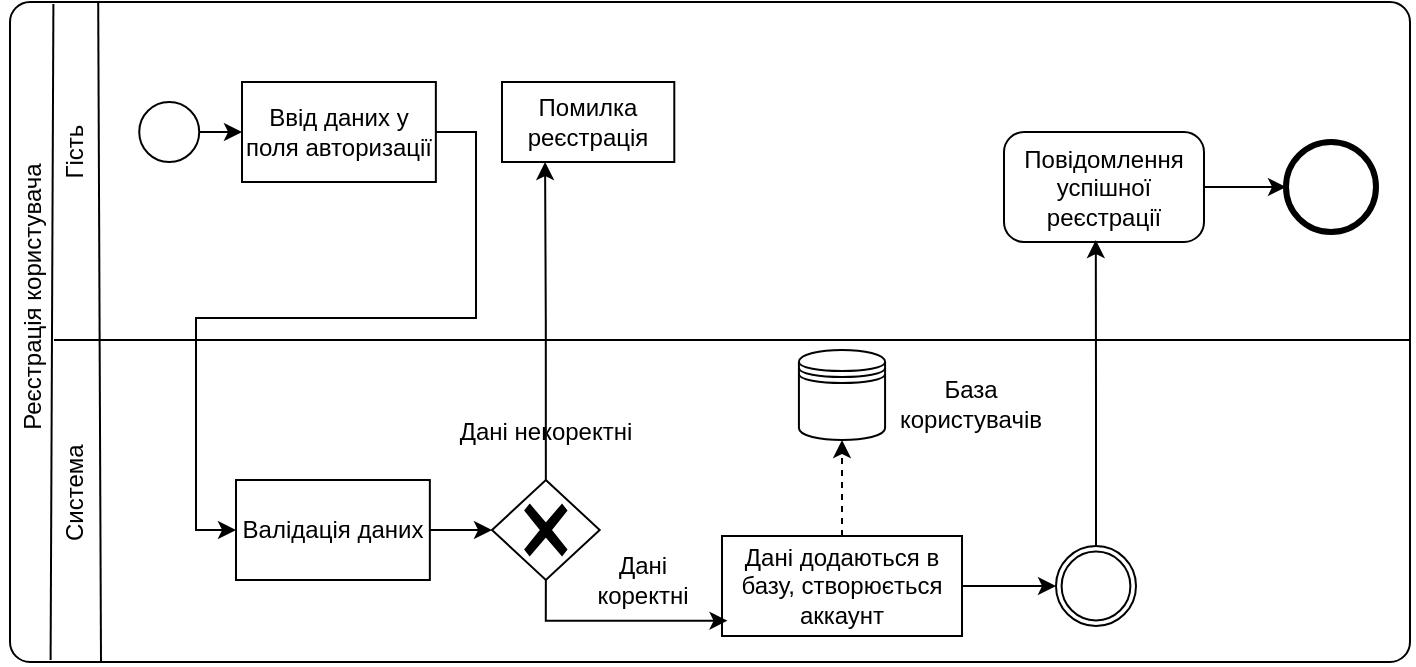 <mxfile version="24.4.0" type="device" pages="5">
  <diagram name="Page-1" id="S56WxGhiGdIUGCQcNp3Z">
    <mxGraphModel dx="883" dy="451" grid="0" gridSize="10" guides="1" tooltips="1" connect="1" arrows="1" fold="1" page="1" pageScale="1" pageWidth="827" pageHeight="1169" math="0" shadow="0">
      <root>
        <mxCell id="0" />
        <mxCell id="1" parent="0" />
        <mxCell id="W1zQzKaQB57yyZmJHlVI-1" value="" style="points=[[0.25,0,0],[0.5,0,0],[0.75,0,0],[1,0.25,0],[1,0.5,0],[1,0.75,0],[0.75,1,0],[0.5,1,0],[0.25,1,0],[0,0.75,0],[0,0.5,0],[0,0.25,0]];shape=mxgraph.bpmn.task;whiteSpace=wrap;rectStyle=rounded;size=10;html=1;container=1;expand=0;collapsible=0;taskMarker=abstract;" parent="1" vertex="1">
          <mxGeometry x="50" y="90" width="700" height="330" as="geometry" />
        </mxCell>
        <mxCell id="W1zQzKaQB57yyZmJHlVI-5" value="Гість" style="text;html=1;strokeColor=none;fillColor=none;align=center;verticalAlign=middle;whiteSpace=wrap;rounded=0;rotation=-90;" parent="W1zQzKaQB57yyZmJHlVI-1" vertex="1">
          <mxGeometry y="60" width="64.615" height="30" as="geometry" />
        </mxCell>
        <mxCell id="W1zQzKaQB57yyZmJHlVI-6" value="Реєстрація користувача" style="text;html=1;strokeColor=none;fillColor=none;align=center;verticalAlign=middle;whiteSpace=wrap;rounded=0;rotation=-90;" parent="W1zQzKaQB57yyZmJHlVI-1" vertex="1">
          <mxGeometry x="-121.154" y="132.5" width="263.846" height="30" as="geometry" />
        </mxCell>
        <mxCell id="W1zQzKaQB57yyZmJHlVI-7" value="Система" style="text;html=1;strokeColor=none;fillColor=none;align=center;verticalAlign=middle;whiteSpace=wrap;rounded=0;rotation=-90;" parent="W1zQzKaQB57yyZmJHlVI-1" vertex="1">
          <mxGeometry x="-10.769" y="230" width="86.154" height="30" as="geometry" />
        </mxCell>
        <mxCell id="W1zQzKaQB57yyZmJHlVI-8" value="" style="points=[[0.145,0.145,0],[0.5,0,0],[0.855,0.145,0],[1,0.5,0],[0.855,0.855,0],[0.5,1,0],[0.145,0.855,0],[0,0.5,0]];shape=mxgraph.bpmn.event;html=1;verticalLabelPosition=bottom;labelBackgroundColor=#ffffff;verticalAlign=top;align=center;perimeter=ellipsePerimeter;outlineConnect=0;aspect=fixed;outline=standard;symbol=general;" parent="W1zQzKaQB57yyZmJHlVI-1" vertex="1">
          <mxGeometry x="64.615" y="50" width="30" height="30" as="geometry" />
        </mxCell>
        <mxCell id="W1zQzKaQB57yyZmJHlVI-12" style="edgeStyle=orthogonalEdgeStyle;rounded=0;orthogonalLoop=1;jettySize=auto;html=1;exitX=1;exitY=0.5;exitDx=0;exitDy=0;entryX=0;entryY=0.5;entryDx=0;entryDy=0;" parent="W1zQzKaQB57yyZmJHlVI-1" source="W1zQzKaQB57yyZmJHlVI-9" target="W1zQzKaQB57yyZmJHlVI-11" edge="1">
          <mxGeometry relative="1" as="geometry">
            <Array as="points">
              <mxPoint x="233" y="65" />
              <mxPoint x="233" y="158" />
              <mxPoint x="93" y="158" />
              <mxPoint x="93" y="264" />
            </Array>
          </mxGeometry>
        </mxCell>
        <mxCell id="W1zQzKaQB57yyZmJHlVI-9" value="Ввід даних у поля авторизації" style="rounded=0;whiteSpace=wrap;html=1;" parent="W1zQzKaQB57yyZmJHlVI-1" vertex="1">
          <mxGeometry x="116.001" y="40" width="96.923" height="50" as="geometry" />
        </mxCell>
        <mxCell id="W1zQzKaQB57yyZmJHlVI-10" value="" style="endArrow=classic;html=1;rounded=0;exitX=1;exitY=0.5;exitDx=0;exitDy=0;exitPerimeter=0;entryX=0;entryY=0.5;entryDx=0;entryDy=0;" parent="W1zQzKaQB57yyZmJHlVI-1" source="W1zQzKaQB57yyZmJHlVI-8" target="W1zQzKaQB57yyZmJHlVI-9" edge="1">
          <mxGeometry width="50" height="50" relative="1" as="geometry">
            <mxPoint x="333.846" y="250" as="sourcePoint" />
            <mxPoint x="387.692" y="200" as="targetPoint" />
          </mxGeometry>
        </mxCell>
        <mxCell id="W1zQzKaQB57yyZmJHlVI-11" value="Валідація даних" style="rounded=0;whiteSpace=wrap;html=1;" parent="W1zQzKaQB57yyZmJHlVI-1" vertex="1">
          <mxGeometry x="113.002" y="239" width="96.923" height="50" as="geometry" />
        </mxCell>
        <mxCell id="6r3WTDEeGxFsxVzSf05k-4" style="edgeStyle=orthogonalEdgeStyle;rounded=0;orthogonalLoop=1;jettySize=auto;html=1;exitX=0.5;exitY=0;exitDx=0;exitDy=0;exitPerimeter=0;entryX=0.25;entryY=1;entryDx=0;entryDy=0;" edge="1" parent="W1zQzKaQB57yyZmJHlVI-1" source="W1zQzKaQB57yyZmJHlVI-13" target="W1zQzKaQB57yyZmJHlVI-15">
          <mxGeometry relative="1" as="geometry" />
        </mxCell>
        <mxCell id="W1zQzKaQB57yyZmJHlVI-13" value="" style="points=[[0.25,0.25,0],[0.5,0,0],[0.75,0.25,0],[1,0.5,0],[0.75,0.75,0],[0.5,1,0],[0.25,0.75,0],[0,0.5,0]];shape=mxgraph.bpmn.gateway2;html=1;verticalLabelPosition=bottom;labelBackgroundColor=#ffffff;verticalAlign=top;align=center;perimeter=rhombusPerimeter;outlineConnect=0;outline=none;symbol=none;gwType=exclusive;" parent="W1zQzKaQB57yyZmJHlVI-1" vertex="1">
          <mxGeometry x="241.003" y="239" width="53.846" height="50" as="geometry" />
        </mxCell>
        <mxCell id="W1zQzKaQB57yyZmJHlVI-14" style="edgeStyle=orthogonalEdgeStyle;rounded=0;orthogonalLoop=1;jettySize=auto;html=1;exitX=1;exitY=0.5;exitDx=0;exitDy=0;entryX=0;entryY=0.5;entryDx=0;entryDy=0;entryPerimeter=0;" parent="W1zQzKaQB57yyZmJHlVI-1" source="W1zQzKaQB57yyZmJHlVI-11" target="W1zQzKaQB57yyZmJHlVI-13" edge="1">
          <mxGeometry relative="1" as="geometry" />
        </mxCell>
        <mxCell id="W1zQzKaQB57yyZmJHlVI-15" value="Помилка реєстрація" style="rounded=0;whiteSpace=wrap;html=1;" parent="W1zQzKaQB57yyZmJHlVI-1" vertex="1">
          <mxGeometry x="245.995" y="40" width="86.154" height="40" as="geometry" />
        </mxCell>
        <mxCell id="W1zQzKaQB57yyZmJHlVI-33" style="edgeStyle=orthogonalEdgeStyle;rounded=0;orthogonalLoop=1;jettySize=auto;html=1;exitX=0.5;exitY=0;exitDx=0;exitDy=0;entryX=0.5;entryY=1;entryDx=0;entryDy=0;dashed=1;" parent="W1zQzKaQB57yyZmJHlVI-1" source="W1zQzKaQB57yyZmJHlVI-17" target="W1zQzKaQB57yyZmJHlVI-31" edge="1">
          <mxGeometry relative="1" as="geometry">
            <mxPoint x="517" y="230.0" as="sourcePoint" />
            <mxPoint x="337.0" y="234" as="targetPoint" />
            <Array as="points">
              <mxPoint x="416" y="219" />
            </Array>
          </mxGeometry>
        </mxCell>
        <mxCell id="W1zQzKaQB57yyZmJHlVI-17" value="Дані додаються в базу, створюється аккаунт" style="rounded=0;whiteSpace=wrap;html=1;" parent="W1zQzKaQB57yyZmJHlVI-1" vertex="1">
          <mxGeometry x="356" y="267" width="120" height="50" as="geometry" />
        </mxCell>
        <mxCell id="W1zQzKaQB57yyZmJHlVI-20" value="Дані коректні" style="text;html=1;strokeColor=none;fillColor=none;align=center;verticalAlign=middle;whiteSpace=wrap;rounded=0;" parent="W1zQzKaQB57yyZmJHlVI-1" vertex="1">
          <mxGeometry x="284.003" y="274" width="64.615" height="30" as="geometry" />
        </mxCell>
        <mxCell id="W1zQzKaQB57yyZmJHlVI-25" value="" style="points=[[0.145,0.145,0],[0.5,0,0],[0.855,0.145,0],[1,0.5,0],[0.855,0.855,0],[0.5,1,0],[0.145,0.855,0],[0,0.5,0]];shape=mxgraph.bpmn.event;html=1;verticalLabelPosition=bottom;labelBackgroundColor=#ffffff;verticalAlign=top;align=center;perimeter=ellipsePerimeter;outlineConnect=0;aspect=fixed;outline=throwing;symbol=general;" parent="W1zQzKaQB57yyZmJHlVI-1" vertex="1">
          <mxGeometry x="523" y="272" width="40" height="40" as="geometry" />
        </mxCell>
        <mxCell id="W1zQzKaQB57yyZmJHlVI-26" style="edgeStyle=orthogonalEdgeStyle;rounded=0;orthogonalLoop=1;jettySize=auto;html=1;exitX=1;exitY=0.5;exitDx=0;exitDy=0;entryX=0;entryY=0.5;entryDx=0;entryDy=0;entryPerimeter=0;" parent="W1zQzKaQB57yyZmJHlVI-1" source="W1zQzKaQB57yyZmJHlVI-17" target="W1zQzKaQB57yyZmJHlVI-25" edge="1">
          <mxGeometry relative="1" as="geometry" />
        </mxCell>
        <mxCell id="W1zQzKaQB57yyZmJHlVI-27" value="Повідомлення успішної реєстрації" style="points=[[0.25,0,0],[0.5,0,0],[0.75,0,0],[1,0.25,0],[1,0.5,0],[1,0.75,0],[0.75,1,0],[0.5,1,0],[0.25,1,0],[0,0.75,0],[0,0.5,0],[0,0.25,0]];shape=mxgraph.bpmn.task;whiteSpace=wrap;rectStyle=rounded;size=10;html=1;container=1;expand=0;collapsible=0;taskMarker=abstract;" parent="W1zQzKaQB57yyZmJHlVI-1" vertex="1">
          <mxGeometry x="497" y="65" width="100" height="55" as="geometry" />
        </mxCell>
        <mxCell id="W1zQzKaQB57yyZmJHlVI-29" value="" style="points=[[0.145,0.145,0],[0.5,0,0],[0.855,0.145,0],[1,0.5,0],[0.855,0.855,0],[0.5,1,0],[0.145,0.855,0],[0,0.5,0]];shape=mxgraph.bpmn.event;html=1;verticalLabelPosition=bottom;labelBackgroundColor=#ffffff;verticalAlign=top;align=center;perimeter=ellipsePerimeter;outlineConnect=0;aspect=fixed;outline=end;symbol=terminate2;" parent="W1zQzKaQB57yyZmJHlVI-1" vertex="1">
          <mxGeometry x="638" y="70" width="45" height="45" as="geometry" />
        </mxCell>
        <mxCell id="W1zQzKaQB57yyZmJHlVI-30" style="edgeStyle=orthogonalEdgeStyle;rounded=0;orthogonalLoop=1;jettySize=auto;html=1;exitX=1;exitY=0.5;exitDx=0;exitDy=0;exitPerimeter=0;entryX=0;entryY=0.5;entryDx=0;entryDy=0;entryPerimeter=0;" parent="W1zQzKaQB57yyZmJHlVI-1" source="W1zQzKaQB57yyZmJHlVI-27" target="W1zQzKaQB57yyZmJHlVI-29" edge="1">
          <mxGeometry relative="1" as="geometry" />
        </mxCell>
        <mxCell id="W1zQzKaQB57yyZmJHlVI-31" value="" style="shape=datastore;whiteSpace=wrap;html=1;" parent="W1zQzKaQB57yyZmJHlVI-1" vertex="1">
          <mxGeometry x="394.46" y="174" width="43.08" height="45" as="geometry" />
        </mxCell>
        <mxCell id="W1zQzKaQB57yyZmJHlVI-32" value="База користувачів" style="text;html=1;strokeColor=none;fillColor=none;align=center;verticalAlign=middle;whiteSpace=wrap;rounded=0;" parent="W1zQzKaQB57yyZmJHlVI-1" vertex="1">
          <mxGeometry x="442" y="186" width="76.92" height="30" as="geometry" />
        </mxCell>
        <mxCell id="W1zQzKaQB57yyZmJHlVI-18" value="Дані некоректні" style="text;html=1;strokeColor=none;fillColor=none;align=center;verticalAlign=middle;whiteSpace=wrap;rounded=0;" parent="W1zQzKaQB57yyZmJHlVI-1" vertex="1">
          <mxGeometry x="195.775" y="200" width="144.308" height="30" as="geometry" />
        </mxCell>
        <mxCell id="W1zQzKaQB57yyZmJHlVI-2" value="" style="endArrow=none;html=1;rounded=0;" parent="W1zQzKaQB57yyZmJHlVI-1" edge="1">
          <mxGeometry width="50" height="50" relative="1" as="geometry">
            <mxPoint x="22" y="169" as="sourcePoint" />
            <mxPoint x="700" y="169" as="targetPoint" />
            <Array as="points" />
          </mxGeometry>
        </mxCell>
        <mxCell id="6r3WTDEeGxFsxVzSf05k-3" style="edgeStyle=orthogonalEdgeStyle;rounded=0;orthogonalLoop=1;jettySize=auto;html=1;exitX=0.5;exitY=1;exitDx=0;exitDy=0;exitPerimeter=0;entryX=0.023;entryY=0.847;entryDx=0;entryDy=0;entryPerimeter=0;" edge="1" parent="W1zQzKaQB57yyZmJHlVI-1" source="W1zQzKaQB57yyZmJHlVI-13" target="W1zQzKaQB57yyZmJHlVI-17">
          <mxGeometry relative="1" as="geometry" />
        </mxCell>
        <mxCell id="6r3WTDEeGxFsxVzSf05k-5" style="edgeStyle=orthogonalEdgeStyle;rounded=0;orthogonalLoop=1;jettySize=auto;html=1;exitX=0.5;exitY=0;exitDx=0;exitDy=0;exitPerimeter=0;entryX=0.459;entryY=0.982;entryDx=0;entryDy=0;entryPerimeter=0;" edge="1" parent="W1zQzKaQB57yyZmJHlVI-1" source="W1zQzKaQB57yyZmJHlVI-25" target="W1zQzKaQB57yyZmJHlVI-27">
          <mxGeometry relative="1" as="geometry" />
        </mxCell>
        <mxCell id="W1zQzKaQB57yyZmJHlVI-4" value="" style="endArrow=none;html=1;rounded=0;exitX=0.063;exitY=0;exitDx=0;exitDy=0;exitPerimeter=0;entryX=0.065;entryY=1;entryDx=0;entryDy=0;entryPerimeter=0;" parent="1" source="W1zQzKaQB57yyZmJHlVI-1" target="W1zQzKaQB57yyZmJHlVI-1" edge="1">
          <mxGeometry width="50" height="50" relative="1" as="geometry">
            <mxPoint x="360" y="320" as="sourcePoint" />
            <mxPoint x="410" y="270" as="targetPoint" />
          </mxGeometry>
        </mxCell>
        <mxCell id="W1zQzKaQB57yyZmJHlVI-34" value="" style="endArrow=none;html=1;rounded=0;exitX=0.029;exitY=0.997;exitDx=0;exitDy=0;exitPerimeter=0;entryX=0.031;entryY=0.003;entryDx=0;entryDy=0;entryPerimeter=0;" parent="1" source="W1zQzKaQB57yyZmJHlVI-1" target="W1zQzKaQB57yyZmJHlVI-1" edge="1">
          <mxGeometry width="50" height="50" relative="1" as="geometry">
            <mxPoint x="340" y="340" as="sourcePoint" />
            <mxPoint x="390" y="290" as="targetPoint" />
          </mxGeometry>
        </mxCell>
      </root>
    </mxGraphModel>
  </diagram>
  <diagram id="dgbuAEsoEKH2hkfwtnLd" name="Page-2">
    <mxGraphModel dx="1068" dy="545" grid="0" gridSize="10" guides="1" tooltips="1" connect="1" arrows="1" fold="1" page="0" pageScale="1" pageWidth="827" pageHeight="1169" math="0" shadow="0">
      <root>
        <mxCell id="0" />
        <mxCell id="1" parent="0" />
        <mxCell id="MctpSn9FnkovtqA4py7u-1" value="" style="points=[[0.25,0,0],[0.5,0,0],[0.75,0,0],[1,0.25,0],[1,0.5,0],[1,0.75,0],[0.75,1,0],[0.5,1,0],[0.25,1,0],[0,0.75,0],[0,0.5,0],[0,0.25,0]];shape=mxgraph.bpmn.task;whiteSpace=wrap;rectStyle=rounded;size=10;html=1;container=1;expand=0;collapsible=0;taskMarker=abstract;" parent="1" vertex="1">
          <mxGeometry x="40" y="70" width="880" height="330" as="geometry" />
        </mxCell>
        <mxCell id="MctpSn9FnkovtqA4py7u-2" value="Гість" style="text;html=1;strokeColor=none;fillColor=none;align=center;verticalAlign=middle;whiteSpace=wrap;rounded=0;rotation=-90;" parent="MctpSn9FnkovtqA4py7u-1" vertex="1">
          <mxGeometry y="60" width="81.231" height="30" as="geometry" />
        </mxCell>
        <mxCell id="MctpSn9FnkovtqA4py7u-3" value="Авторизація користувача" style="text;html=1;strokeColor=none;fillColor=none;align=center;verticalAlign=middle;whiteSpace=wrap;rounded=0;rotation=-90;" parent="MctpSn9FnkovtqA4py7u-1" vertex="1">
          <mxGeometry x="-152.308" y="132.5" width="331.692" height="30" as="geometry" />
        </mxCell>
        <mxCell id="MctpSn9FnkovtqA4py7u-4" value="Система" style="text;html=1;strokeColor=none;fillColor=none;align=center;verticalAlign=middle;whiteSpace=wrap;rounded=0;rotation=-90;" parent="MctpSn9FnkovtqA4py7u-1" vertex="1">
          <mxGeometry x="-13.538" y="230" width="108.308" height="30" as="geometry" />
        </mxCell>
        <mxCell id="MctpSn9FnkovtqA4py7u-5" value="" style="points=[[0.145,0.145,0],[0.5,0,0],[0.855,0.145,0],[1,0.5,0],[0.855,0.855,0],[0.5,1,0],[0.145,0.855,0],[0,0.5,0]];shape=mxgraph.bpmn.event;html=1;verticalLabelPosition=bottom;labelBackgroundColor=#ffffff;verticalAlign=top;align=center;perimeter=ellipsePerimeter;outlineConnect=0;aspect=fixed;outline=standard;symbol=general;" parent="MctpSn9FnkovtqA4py7u-1" vertex="1">
          <mxGeometry x="81.231" y="50" width="30" height="30" as="geometry" />
        </mxCell>
        <mxCell id="MctpSn9FnkovtqA4py7u-6" style="edgeStyle=orthogonalEdgeStyle;rounded=0;orthogonalLoop=1;jettySize=auto;html=1;exitX=1;exitY=0.5;exitDx=0;exitDy=0;entryX=0;entryY=0.5;entryDx=0;entryDy=0;" parent="MctpSn9FnkovtqA4py7u-1" source="MctpSn9FnkovtqA4py7u-7" target="MctpSn9FnkovtqA4py7u-9" edge="1">
          <mxGeometry relative="1" as="geometry" />
        </mxCell>
        <mxCell id="MctpSn9FnkovtqA4py7u-7" value="Ввід даних у поля авторизації" style="rounded=0;whiteSpace=wrap;html=1;" parent="MctpSn9FnkovtqA4py7u-1" vertex="1">
          <mxGeometry x="150.858" y="40" width="121.846" height="50" as="geometry" />
        </mxCell>
        <mxCell id="MctpSn9FnkovtqA4py7u-8" value="" style="endArrow=classic;html=1;rounded=0;exitX=1;exitY=0.5;exitDx=0;exitDy=0;exitPerimeter=0;entryX=0;entryY=0.5;entryDx=0;entryDy=0;" parent="MctpSn9FnkovtqA4py7u-1" source="MctpSn9FnkovtqA4py7u-5" target="MctpSn9FnkovtqA4py7u-7" edge="1">
          <mxGeometry width="50" height="50" relative="1" as="geometry">
            <mxPoint x="419.692" y="250" as="sourcePoint" />
            <mxPoint x="487.385" y="200" as="targetPoint" />
          </mxGeometry>
        </mxCell>
        <mxCell id="1sx_1SS94JMppN9yXZgA-1" style="edgeStyle=orthogonalEdgeStyle;rounded=0;orthogonalLoop=1;jettySize=auto;html=1;exitX=0.5;exitY=0;exitDx=0;exitDy=0;entryX=0;entryY=0.5;entryDx=0;entryDy=0;dashed=1;" edge="1" parent="MctpSn9FnkovtqA4py7u-1" source="MctpSn9FnkovtqA4py7u-9" target="MctpSn9FnkovtqA4py7u-26">
          <mxGeometry relative="1" as="geometry" />
        </mxCell>
        <mxCell id="MctpSn9FnkovtqA4py7u-9" value="Валідація даних.&lt;br&gt;Перевірка наявності аккаунта" style="rounded=0;whiteSpace=wrap;html=1;" parent="MctpSn9FnkovtqA4py7u-1" vertex="1">
          <mxGeometry x="157.001" y="247" width="145.049" height="50" as="geometry" />
        </mxCell>
        <mxCell id="MctpSn9FnkovtqA4py7u-12" value="" style="points=[[0.25,0.25,0],[0.5,0,0],[0.75,0.25,0],[1,0.5,0],[0.75,0.75,0],[0.5,1,0],[0.25,0.75,0],[0,0.5,0]];shape=mxgraph.bpmn.gateway2;html=1;verticalLabelPosition=bottom;labelBackgroundColor=#ffffff;verticalAlign=top;align=center;perimeter=rhombusPerimeter;outlineConnect=0;outline=none;symbol=none;gwType=exclusive;" parent="MctpSn9FnkovtqA4py7u-1" vertex="1">
          <mxGeometry x="392.996" y="247" width="67.692" height="50" as="geometry" />
        </mxCell>
        <mxCell id="MctpSn9FnkovtqA4py7u-13" style="edgeStyle=orthogonalEdgeStyle;rounded=0;orthogonalLoop=1;jettySize=auto;html=1;exitX=1;exitY=0.5;exitDx=0;exitDy=0;entryX=0;entryY=0.5;entryDx=0;entryDy=0;entryPerimeter=0;" parent="MctpSn9FnkovtqA4py7u-1" source="MctpSn9FnkovtqA4py7u-9" target="MctpSn9FnkovtqA4py7u-12" edge="1">
          <mxGeometry relative="1" as="geometry" />
        </mxCell>
        <mxCell id="MctpSn9FnkovtqA4py7u-14" value="Помилка авторизації" style="rounded=0;whiteSpace=wrap;html=1;" parent="MctpSn9FnkovtqA4py7u-1" vertex="1">
          <mxGeometry x="385.844" y="50" width="108.308" height="40" as="geometry" />
        </mxCell>
        <mxCell id="1sx_1SS94JMppN9yXZgA-5" style="edgeStyle=orthogonalEdgeStyle;rounded=0;orthogonalLoop=1;jettySize=auto;html=1;exitX=1;exitY=0.5;exitDx=0;exitDy=0;exitPerimeter=0;entryX=0;entryY=0.5;entryDx=0;entryDy=0;" edge="1" parent="MctpSn9FnkovtqA4py7u-1" source="MctpSn9FnkovtqA4py7u-21" target="MctpSn9FnkovtqA4py7u-34">
          <mxGeometry relative="1" as="geometry" />
        </mxCell>
        <mxCell id="MctpSn9FnkovtqA4py7u-21" value="" style="points=[[0.145,0.145,0],[0.5,0,0],[0.855,0.145,0],[1,0.5,0],[0.855,0.855,0],[0.5,1,0],[0.145,0.855,0],[0,0.5,0]];shape=mxgraph.bpmn.event;html=1;verticalLabelPosition=bottom;labelBackgroundColor=#ffffff;verticalAlign=top;align=center;perimeter=ellipsePerimeter;outlineConnect=0;aspect=fixed;outline=throwing;symbol=general;" parent="MctpSn9FnkovtqA4py7u-1" vertex="1">
          <mxGeometry x="555.996" y="17" width="40" height="40" as="geometry" />
        </mxCell>
        <mxCell id="MctpSn9FnkovtqA4py7u-24" value="" style="points=[[0.145,0.145,0],[0.5,0,0],[0.855,0.145,0],[1,0.5,0],[0.855,0.855,0],[0.5,1,0],[0.145,0.855,0],[0,0.5,0]];shape=mxgraph.bpmn.event;html=1;verticalLabelPosition=bottom;labelBackgroundColor=#ffffff;verticalAlign=top;align=center;perimeter=ellipsePerimeter;outlineConnect=0;aspect=fixed;outline=end;symbol=terminate2;" parent="MctpSn9FnkovtqA4py7u-1" vertex="1">
          <mxGeometry x="831.998" y="14.5" width="45" height="45" as="geometry" />
        </mxCell>
        <mxCell id="MctpSn9FnkovtqA4py7u-26" value="" style="shape=datastore;whiteSpace=wrap;html=1;" parent="MctpSn9FnkovtqA4py7u-1" vertex="1">
          <mxGeometry x="250" y="183.5" width="54.158" height="45" as="geometry" />
        </mxCell>
        <mxCell id="MctpSn9FnkovtqA4py7u-27" value="База користувачів" style="text;html=1;strokeColor=none;fillColor=none;align=center;verticalAlign=middle;whiteSpace=wrap;rounded=0;" parent="MctpSn9FnkovtqA4py7u-1" vertex="1">
          <mxGeometry x="296.301" y="191" width="96.699" height="30" as="geometry" />
        </mxCell>
        <mxCell id="MctpSn9FnkovtqA4py7u-31" value="Користувач перейшов на сторінку авторизації" style="text;html=1;strokeColor=none;fillColor=none;align=center;verticalAlign=middle;whiteSpace=wrap;rounded=0;" parent="MctpSn9FnkovtqA4py7u-1" vertex="1">
          <mxGeometry x="50.86" y="90" width="100" height="50" as="geometry" />
        </mxCell>
        <mxCell id="MctpSn9FnkovtqA4py7u-55" style="edgeStyle=orthogonalEdgeStyle;rounded=0;orthogonalLoop=1;jettySize=auto;html=1;exitX=1;exitY=0.5;exitDx=0;exitDy=0;exitPerimeter=0;entryX=0;entryY=0.5;entryDx=0;entryDy=0;" parent="MctpSn9FnkovtqA4py7u-1" source="MctpSn9FnkovtqA4py7u-33" target="MctpSn9FnkovtqA4py7u-35" edge="1">
          <mxGeometry relative="1" as="geometry">
            <Array as="points">
              <mxPoint x="664" y="275" />
              <mxPoint x="664" y="113" />
            </Array>
          </mxGeometry>
        </mxCell>
        <mxCell id="MctpSn9FnkovtqA4py7u-33" value="" style="points=[[0.25,0.25,0],[0.5,0,0],[0.75,0.25,0],[1,0.5,0],[0.75,0.75,0],[0.5,1,0],[0.25,0.75,0],[0,0.5,0]];shape=mxgraph.bpmn.gateway2;html=1;verticalLabelPosition=bottom;labelBackgroundColor=#ffffff;verticalAlign=top;align=center;perimeter=rhombusPerimeter;outlineConnect=0;outline=none;symbol=none;gwType=exclusive;" parent="MctpSn9FnkovtqA4py7u-1" vertex="1">
          <mxGeometry x="500.997" y="250" width="67.692" height="50" as="geometry" />
        </mxCell>
        <mxCell id="MctpSn9FnkovtqA4py7u-35" value="Помилка авторизації" style="rounded=0;whiteSpace=wrap;html=1;" parent="MctpSn9FnkovtqA4py7u-1" vertex="1">
          <mxGeometry x="777" y="90" width="93.17" height="46.56" as="geometry" />
        </mxCell>
        <mxCell id="MctpSn9FnkovtqA4py7u-37" value="Аккаунту не існує" style="text;html=1;strokeColor=none;fillColor=none;align=center;verticalAlign=middle;whiteSpace=wrap;rounded=0;" parent="MctpSn9FnkovtqA4py7u-1" vertex="1">
          <mxGeometry x="571.997" y="245" width="75.429" height="30" as="geometry" />
        </mxCell>
        <mxCell id="MctpSn9FnkovtqA4py7u-41" value="Аккаунт існує" style="text;html=1;strokeColor=none;fillColor=none;align=center;verticalAlign=middle;whiteSpace=wrap;rounded=0;" parent="MctpSn9FnkovtqA4py7u-1" vertex="1">
          <mxGeometry x="519.423" y="-4" width="113.143" height="30" as="geometry" />
        </mxCell>
        <mxCell id="MctpSn9FnkovtqA4py7u-53" style="edgeStyle=orthogonalEdgeStyle;rounded=0;orthogonalLoop=1;jettySize=auto;html=1;exitX=0.5;exitY=1;exitDx=0;exitDy=0;exitPerimeter=0;entryX=0;entryY=0.5;entryDx=0;entryDy=0;entryPerimeter=0;" parent="MctpSn9FnkovtqA4py7u-1" source="MctpSn9FnkovtqA4py7u-12" target="MctpSn9FnkovtqA4py7u-33" edge="1">
          <mxGeometry relative="1" as="geometry" />
        </mxCell>
        <mxCell id="MctpSn9FnkovtqA4py7u-54" value="Дані коректні" style="text;html=1;strokeColor=none;fillColor=none;align=center;verticalAlign=middle;whiteSpace=wrap;rounded=0;" parent="MctpSn9FnkovtqA4py7u-1" vertex="1">
          <mxGeometry x="433" y="287.5" width="90.56" height="30" as="geometry" />
        </mxCell>
        <mxCell id="MctpSn9FnkovtqA4py7u-17" value="Дані некоректні" style="text;html=1;strokeColor=none;fillColor=none;align=center;verticalAlign=middle;whiteSpace=wrap;rounded=0;" parent="MctpSn9FnkovtqA4py7u-1" vertex="1">
          <mxGeometry x="332.001" y="110" width="181.415" height="30" as="geometry" />
        </mxCell>
        <mxCell id="1sx_1SS94JMppN9yXZgA-2" style="edgeStyle=orthogonalEdgeStyle;rounded=0;orthogonalLoop=1;jettySize=auto;html=1;exitX=0.5;exitY=0;exitDx=0;exitDy=0;exitPerimeter=0;entryX=0;entryY=0.5;entryDx=0;entryDy=0;entryPerimeter=0;" edge="1" parent="MctpSn9FnkovtqA4py7u-1" source="MctpSn9FnkovtqA4py7u-33" target="MctpSn9FnkovtqA4py7u-21">
          <mxGeometry relative="1" as="geometry" />
        </mxCell>
        <mxCell id="1sx_1SS94JMppN9yXZgA-3" style="edgeStyle=orthogonalEdgeStyle;rounded=0;orthogonalLoop=1;jettySize=auto;html=1;exitX=0.5;exitY=0;exitDx=0;exitDy=0;exitPerimeter=0;entryX=0.377;entryY=1.018;entryDx=0;entryDy=0;entryPerimeter=0;" edge="1" parent="MctpSn9FnkovtqA4py7u-1" source="MctpSn9FnkovtqA4py7u-12" target="MctpSn9FnkovtqA4py7u-14">
          <mxGeometry relative="1" as="geometry" />
        </mxCell>
        <mxCell id="yadHZLMdnQdCYipVanHF-1" style="edgeStyle=orthogonalEdgeStyle;rounded=0;orthogonalLoop=1;jettySize=auto;html=1;exitX=1;exitY=0.5;exitDx=0;exitDy=0;" edge="1" parent="MctpSn9FnkovtqA4py7u-1" source="MctpSn9FnkovtqA4py7u-34" target="MctpSn9FnkovtqA4py7u-24">
          <mxGeometry relative="1" as="geometry" />
        </mxCell>
        <mxCell id="MctpSn9FnkovtqA4py7u-34" value="Повідомлення успішної авторизації" style="rounded=0;whiteSpace=wrap;html=1;" parent="MctpSn9FnkovtqA4py7u-1" vertex="1">
          <mxGeometry x="627.997" y="8.25" width="125.714" height="57.5" as="geometry" />
        </mxCell>
        <mxCell id="MctpSn9FnkovtqA4py7u-28" value="" style="endArrow=none;html=1;rounded=0;entryX=1;entryY=0.5;entryDx=0;entryDy=0;entryPerimeter=0;" parent="1" target="MctpSn9FnkovtqA4py7u-1" edge="1">
          <mxGeometry width="50" height="50" relative="1" as="geometry">
            <mxPoint x="70" y="235" as="sourcePoint" />
            <mxPoint x="410" y="270" as="targetPoint" />
          </mxGeometry>
        </mxCell>
        <mxCell id="MctpSn9FnkovtqA4py7u-29" value="" style="endArrow=none;html=1;rounded=0;exitX=0.063;exitY=0;exitDx=0;exitDy=0;exitPerimeter=0;entryX=0.065;entryY=1;entryDx=0;entryDy=0;entryPerimeter=0;" parent="1" source="MctpSn9FnkovtqA4py7u-1" target="MctpSn9FnkovtqA4py7u-1" edge="1">
          <mxGeometry width="50" height="50" relative="1" as="geometry">
            <mxPoint x="360" y="320" as="sourcePoint" />
            <mxPoint x="410" y="270" as="targetPoint" />
          </mxGeometry>
        </mxCell>
        <mxCell id="MctpSn9FnkovtqA4py7u-30" value="" style="endArrow=none;html=1;rounded=0;exitX=0.029;exitY=0.997;exitDx=0;exitDy=0;exitPerimeter=0;entryX=0.031;entryY=0.003;entryDx=0;entryDy=0;entryPerimeter=0;" parent="1" source="MctpSn9FnkovtqA4py7u-1" target="MctpSn9FnkovtqA4py7u-1" edge="1">
          <mxGeometry width="50" height="50" relative="1" as="geometry">
            <mxPoint x="340" y="340" as="sourcePoint" />
            <mxPoint x="390" y="290" as="targetPoint" />
          </mxGeometry>
        </mxCell>
      </root>
    </mxGraphModel>
  </diagram>
  <diagram id="pCjb0htjhIdLJ4XtmaSY" name="Page-3">
    <mxGraphModel dx="1068" dy="545" grid="0" gridSize="10" guides="1" tooltips="1" connect="1" arrows="1" fold="1" page="0" pageScale="1" pageWidth="827" pageHeight="1169" math="0" shadow="0">
      <root>
        <mxCell id="0" />
        <mxCell id="1" parent="0" />
        <mxCell id="bQ0j3VtQzVUkTSR54sX6-1" value="" style="points=[[0.25,0,0],[0.5,0,0],[0.75,0,0],[1,0.25,0],[1,0.5,0],[1,0.75,0],[0.75,1,0],[0.5,1,0],[0.25,1,0],[0,0.75,0],[0,0.5,0],[0,0.25,0]];shape=mxgraph.bpmn.task;whiteSpace=wrap;rectStyle=rounded;size=10;html=1;container=1;expand=0;collapsible=0;taskMarker=abstract;" parent="1" vertex="1">
          <mxGeometry x="50" y="70" width="880" height="330" as="geometry" />
        </mxCell>
        <mxCell id="bQ0j3VtQzVUkTSR54sX6-2" value="Користувач" style="text;html=1;strokeColor=none;fillColor=none;align=center;verticalAlign=middle;whiteSpace=wrap;rounded=0;rotation=-90;" parent="bQ0j3VtQzVUkTSR54sX6-1" vertex="1">
          <mxGeometry y="70" width="81.231" height="30" as="geometry" />
        </mxCell>
        <mxCell id="bQ0j3VtQzVUkTSR54sX6-3" value="Сторінка задач" style="text;html=1;strokeColor=none;fillColor=none;align=center;verticalAlign=middle;whiteSpace=wrap;rounded=0;rotation=-90;" parent="bQ0j3VtQzVUkTSR54sX6-1" vertex="1">
          <mxGeometry x="-152.308" y="132.5" width="331.692" height="30" as="geometry" />
        </mxCell>
        <mxCell id="bQ0j3VtQzVUkTSR54sX6-4" value="Система" style="text;html=1;strokeColor=none;fillColor=none;align=center;verticalAlign=middle;whiteSpace=wrap;rounded=0;rotation=-90;" parent="bQ0j3VtQzVUkTSR54sX6-1" vertex="1">
          <mxGeometry x="-13.538" y="230" width="108.308" height="30" as="geometry" />
        </mxCell>
        <mxCell id="bQ0j3VtQzVUkTSR54sX6-5" value="" style="points=[[0.145,0.145,0],[0.5,0,0],[0.855,0.145,0],[1,0.5,0],[0.855,0.855,0],[0.5,1,0],[0.145,0.855,0],[0,0.5,0]];shape=mxgraph.bpmn.event;html=1;verticalLabelPosition=bottom;labelBackgroundColor=#ffffff;verticalAlign=top;align=center;perimeter=ellipsePerimeter;outlineConnect=0;aspect=fixed;outline=standard;symbol=general;" parent="bQ0j3VtQzVUkTSR54sX6-1" vertex="1">
          <mxGeometry x="81.231" y="100" width="30" height="30" as="geometry" />
        </mxCell>
        <mxCell id="bQ0j3VtQzVUkTSR54sX6-8" value="" style="endArrow=classic;html=1;rounded=0;exitX=1;exitY=0.5;exitDx=0;exitDy=0;exitPerimeter=0;entryX=0;entryY=0.5;entryDx=0;entryDy=0;" parent="bQ0j3VtQzVUkTSR54sX6-1" source="bQ0j3VtQzVUkTSR54sX6-5" target="Iz7dqbDFL2SlUie7YpTG-1" edge="1">
          <mxGeometry width="50" height="50" relative="1" as="geometry">
            <mxPoint x="419.692" y="250" as="sourcePoint" />
            <mxPoint x="150.858" y="65" as="targetPoint" />
          </mxGeometry>
        </mxCell>
        <mxCell id="Iz7dqbDFL2SlUie7YpTG-1" value="Вхід на сторінку з задачами" style="rounded=0;whiteSpace=wrap;html=1;" parent="bQ0j3VtQzVUkTSR54sX6-1" vertex="1">
          <mxGeometry x="151.88" y="90" width="80" height="50" as="geometry" />
        </mxCell>
        <mxCell id="Iz7dqbDFL2SlUie7YpTG-3" style="edgeStyle=orthogonalEdgeStyle;rounded=0;orthogonalLoop=1;jettySize=auto;html=1;exitX=1;exitY=0.5;exitDx=0;exitDy=0;entryX=0;entryY=0.5;entryDx=0;entryDy=0;" parent="bQ0j3VtQzVUkTSR54sX6-1" source="Iz7dqbDFL2SlUie7YpTG-1" target="SkcxBBwV4r8CE3_Q5ViQ-3" edge="1">
          <mxGeometry relative="1" as="geometry">
            <mxPoint x="270" y="95" as="targetPoint" />
            <Array as="points">
              <mxPoint x="260" y="115" />
              <mxPoint x="260" y="170" />
              <mxPoint x="91" y="170" />
              <mxPoint x="91" y="270" />
            </Array>
          </mxGeometry>
        </mxCell>
        <mxCell id="Iz7dqbDFL2SlUie7YpTG-22" value="Отримано задачі" style="rounded=0;whiteSpace=wrap;html=1;" parent="bQ0j3VtQzVUkTSR54sX6-1" vertex="1">
          <mxGeometry x="300" y="90" width="80" height="50" as="geometry" />
        </mxCell>
        <mxCell id="Iz7dqbDFL2SlUie7YpTG-28" value="" style="points=[[0.145,0.145,0],[0.5,0,0],[0.855,0.145,0],[1,0.5,0],[0.855,0.855,0],[0.5,1,0],[0.145,0.855,0],[0,0.5,0]];shape=mxgraph.bpmn.event;html=1;verticalLabelPosition=bottom;labelBackgroundColor=#ffffff;verticalAlign=top;align=center;perimeter=ellipsePerimeter;outlineConnect=0;aspect=fixed;outline=end;symbol=terminate2;" parent="bQ0j3VtQzVUkTSR54sX6-1" vertex="1">
          <mxGeometry x="820" y="90" width="50" height="50" as="geometry" />
        </mxCell>
        <mxCell id="SkcxBBwV4r8CE3_Q5ViQ-1" value="" style="shape=datastore;whiteSpace=wrap;html=1;" vertex="1" parent="bQ0j3VtQzVUkTSR54sX6-1">
          <mxGeometry x="170" y="180" width="43.77" height="50" as="geometry" />
        </mxCell>
        <mxCell id="lZLdsZpnma58DeRLCNHB-7" style="edgeStyle=orthogonalEdgeStyle;rounded=0;orthogonalLoop=1;jettySize=auto;html=1;exitX=0.25;exitY=0;exitDx=0;exitDy=0;entryX=0;entryY=0.7;entryDx=0;entryDy=0;dashed=1;" edge="1" parent="bQ0j3VtQzVUkTSR54sX6-1" source="SkcxBBwV4r8CE3_Q5ViQ-3" target="SkcxBBwV4r8CE3_Q5ViQ-1">
          <mxGeometry relative="1" as="geometry" />
        </mxCell>
        <mxCell id="lZLdsZpnma58DeRLCNHB-18" style="edgeStyle=orthogonalEdgeStyle;rounded=0;orthogonalLoop=1;jettySize=auto;html=1;exitX=1;exitY=0.5;exitDx=0;exitDy=0;entryX=0;entryY=0.5;entryDx=0;entryDy=0;" edge="1" parent="bQ0j3VtQzVUkTSR54sX6-1" source="SkcxBBwV4r8CE3_Q5ViQ-3" target="lZLdsZpnma58DeRLCNHB-17">
          <mxGeometry relative="1" as="geometry" />
        </mxCell>
        <mxCell id="SkcxBBwV4r8CE3_Q5ViQ-3" value="Запит на отримання даних" style="rounded=0;whiteSpace=wrap;html=1;" vertex="1" parent="bQ0j3VtQzVUkTSR54sX6-1">
          <mxGeometry x="111.23" y="240" width="98.77" height="60" as="geometry" />
        </mxCell>
        <mxCell id="lZLdsZpnma58DeRLCNHB-8" value="База задач" style="text;html=1;align=center;verticalAlign=middle;whiteSpace=wrap;rounded=0;" vertex="1" parent="bQ0j3VtQzVUkTSR54sX6-1">
          <mxGeometry x="161.88" y="200" width="60" height="30" as="geometry" />
        </mxCell>
        <mxCell id="lZLdsZpnma58DeRLCNHB-14" style="edgeStyle=orthogonalEdgeStyle;rounded=0;orthogonalLoop=1;jettySize=auto;html=1;exitX=1;exitY=0.5;exitDx=0;exitDy=0;exitPerimeter=0;entryX=0;entryY=0.5;entryDx=0;entryDy=0;" edge="1" parent="bQ0j3VtQzVUkTSR54sX6-1" source="lZLdsZpnma58DeRLCNHB-10" target="lZLdsZpnma58DeRLCNHB-13">
          <mxGeometry relative="1" as="geometry">
            <Array as="points">
              <mxPoint x="460" y="220" />
              <mxPoint x="390" y="220" />
              <mxPoint x="390" y="280" />
            </Array>
          </mxGeometry>
        </mxCell>
        <mxCell id="lZLdsZpnma58DeRLCNHB-21" style="edgeStyle=orthogonalEdgeStyle;rounded=0;orthogonalLoop=1;jettySize=auto;html=1;exitX=0.5;exitY=0;exitDx=0;exitDy=0;exitPerimeter=0;entryX=0;entryY=0.5;entryDx=0;entryDy=0;" edge="1" parent="bQ0j3VtQzVUkTSR54sX6-1" source="lZLdsZpnma58DeRLCNHB-10" target="lZLdsZpnma58DeRLCNHB-20">
          <mxGeometry relative="1" as="geometry">
            <Array as="points">
              <mxPoint x="435" y="70" />
              <mxPoint x="600" y="70" />
            </Array>
          </mxGeometry>
        </mxCell>
        <mxCell id="lZLdsZpnma58DeRLCNHB-10" value="" style="points=[[0.25,0.25,0],[0.5,0,0],[0.75,0.25,0],[1,0.5,0],[0.75,0.75,0],[0.5,1,0],[0.25,0.75,0],[0,0.5,0]];shape=mxgraph.bpmn.gateway2;html=1;verticalLabelPosition=bottom;labelBackgroundColor=#ffffff;verticalAlign=top;align=center;perimeter=rhombusPerimeter;outlineConnect=0;outline=none;symbol=none;gwType=exclusive;" vertex="1" parent="bQ0j3VtQzVUkTSR54sX6-1">
          <mxGeometry x="410" y="90" width="50" height="50" as="geometry" />
        </mxCell>
        <mxCell id="lZLdsZpnma58DeRLCNHB-11" style="edgeStyle=orthogonalEdgeStyle;rounded=0;orthogonalLoop=1;jettySize=auto;html=1;exitX=1;exitY=0.5;exitDx=0;exitDy=0;entryX=0;entryY=0.5;entryDx=0;entryDy=0;entryPerimeter=0;" edge="1" parent="bQ0j3VtQzVUkTSR54sX6-1" source="Iz7dqbDFL2SlUie7YpTG-22" target="lZLdsZpnma58DeRLCNHB-10">
          <mxGeometry relative="1" as="geometry" />
        </mxCell>
        <mxCell id="lZLdsZpnma58DeRLCNHB-12" value="Дія?" style="text;html=1;align=center;verticalAlign=middle;whiteSpace=wrap;rounded=0;" vertex="1" parent="bQ0j3VtQzVUkTSR54sX6-1">
          <mxGeometry x="405" y="132.5" width="60" height="30" as="geometry" />
        </mxCell>
        <mxCell id="lZLdsZpnma58DeRLCNHB-27" style="edgeStyle=orthogonalEdgeStyle;rounded=0;orthogonalLoop=1;jettySize=auto;html=1;exitX=0.75;exitY=0;exitDx=0;exitDy=0;entryX=0;entryY=0.5;entryDx=0;entryDy=0;dashed=1;" edge="1" parent="bQ0j3VtQzVUkTSR54sX6-1" source="lZLdsZpnma58DeRLCNHB-13" target="lZLdsZpnma58DeRLCNHB-23">
          <mxGeometry relative="1" as="geometry" />
        </mxCell>
        <mxCell id="lZLdsZpnma58DeRLCNHB-13" value="Запит на видалення" style="rounded=0;whiteSpace=wrap;html=1;" vertex="1" parent="bQ0j3VtQzVUkTSR54sX6-1">
          <mxGeometry x="410" y="250" width="98.77" height="60" as="geometry" />
        </mxCell>
        <mxCell id="lZLdsZpnma58DeRLCNHB-15" value="Видалити" style="text;html=1;align=center;verticalAlign=middle;whiteSpace=wrap;rounded=0;" vertex="1" parent="bQ0j3VtQzVUkTSR54sX6-1">
          <mxGeometry x="400" y="190" width="60" height="30" as="geometry" />
        </mxCell>
        <mxCell id="lZLdsZpnma58DeRLCNHB-19" style="edgeStyle=orthogonalEdgeStyle;rounded=0;orthogonalLoop=1;jettySize=auto;html=1;exitX=1;exitY=0.5;exitDx=0;exitDy=0;entryX=0;entryY=0.5;entryDx=0;entryDy=0;" edge="1" parent="bQ0j3VtQzVUkTSR54sX6-1" source="lZLdsZpnma58DeRLCNHB-17" target="Iz7dqbDFL2SlUie7YpTG-22">
          <mxGeometry relative="1" as="geometry" />
        </mxCell>
        <mxCell id="lZLdsZpnma58DeRLCNHB-17" value="Фільтрація задач" style="rounded=0;whiteSpace=wrap;html=1;" vertex="1" parent="bQ0j3VtQzVUkTSR54sX6-1">
          <mxGeometry x="231.88" y="240" width="120" height="60" as="geometry" />
        </mxCell>
        <mxCell id="41F2brs7aEuWkkjUBaIQ-6" style="edgeStyle=orthogonalEdgeStyle;rounded=0;orthogonalLoop=1;jettySize=auto;html=1;exitX=0.25;exitY=0;exitDx=0;exitDy=0;entryX=0;entryY=0.5;entryDx=0;entryDy=0;dashed=1;" edge="1" parent="bQ0j3VtQzVUkTSR54sX6-1" source="lZLdsZpnma58DeRLCNHB-20" target="41F2brs7aEuWkkjUBaIQ-5">
          <mxGeometry relative="1" as="geometry" />
        </mxCell>
        <mxCell id="lZLdsZpnma58DeRLCNHB-20" value="Запит на створення, редагування даних" style="rounded=0;whiteSpace=wrap;html=1;" vertex="1" parent="bQ0j3VtQzVUkTSR54sX6-1">
          <mxGeometry x="630" y="250" width="98.77" height="60" as="geometry" />
        </mxCell>
        <mxCell id="lZLdsZpnma58DeRLCNHB-22" value="Створити/Редагувати" style="text;html=1;align=center;verticalAlign=middle;whiteSpace=wrap;rounded=0;" vertex="1" parent="bQ0j3VtQzVUkTSR54sX6-1">
          <mxGeometry x="440" y="40" width="60" height="30" as="geometry" />
        </mxCell>
        <mxCell id="lZLdsZpnma58DeRLCNHB-23" value="" style="shape=datastore;whiteSpace=wrap;html=1;" vertex="1" parent="bQ0j3VtQzVUkTSR54sX6-1">
          <mxGeometry x="508.77" y="180" width="43.77" height="50" as="geometry" />
        </mxCell>
        <mxCell id="lZLdsZpnma58DeRLCNHB-24" value="База задач" style="text;html=1;align=center;verticalAlign=middle;whiteSpace=wrap;rounded=0;" vertex="1" parent="bQ0j3VtQzVUkTSR54sX6-1">
          <mxGeometry x="500" y="195" width="60" height="30" as="geometry" />
        </mxCell>
        <mxCell id="41F2brs7aEuWkkjUBaIQ-14" style="edgeStyle=orthogonalEdgeStyle;rounded=0;orthogonalLoop=1;jettySize=auto;html=1;exitX=0.5;exitY=0;exitDx=0;exitDy=0;exitPerimeter=0;entryX=0;entryY=0.5;entryDx=0;entryDy=0;" edge="1" parent="bQ0j3VtQzVUkTSR54sX6-1" source="41F2brs7aEuWkkjUBaIQ-1" target="41F2brs7aEuWkkjUBaIQ-13">
          <mxGeometry relative="1" as="geometry">
            <Array as="points">
              <mxPoint x="566" y="170" />
              <mxPoint x="480" y="170" />
              <mxPoint x="480" y="115" />
            </Array>
          </mxGeometry>
        </mxCell>
        <mxCell id="41F2brs7aEuWkkjUBaIQ-1" value="" style="points=[[0.145,0.145,0],[0.5,0,0],[0.855,0.145,0],[1,0.5,0],[0.855,0.855,0],[0.5,1,0],[0.145,0.855,0],[0,0.5,0]];shape=mxgraph.bpmn.event;html=1;verticalLabelPosition=bottom;labelBackgroundColor=#ffffff;verticalAlign=top;align=center;perimeter=ellipsePerimeter;outlineConnect=0;aspect=fixed;outline=throwing;symbol=general;" vertex="1" parent="bQ0j3VtQzVUkTSR54sX6-1">
          <mxGeometry x="545.996" y="260" width="40" height="40" as="geometry" />
        </mxCell>
        <mxCell id="41F2brs7aEuWkkjUBaIQ-2" style="edgeStyle=orthogonalEdgeStyle;rounded=0;orthogonalLoop=1;jettySize=auto;html=1;exitX=1;exitY=0.5;exitDx=0;exitDy=0;entryX=0;entryY=0.5;entryDx=0;entryDy=0;entryPerimeter=0;" edge="1" parent="bQ0j3VtQzVUkTSR54sX6-1" source="lZLdsZpnma58DeRLCNHB-13" target="41F2brs7aEuWkkjUBaIQ-1">
          <mxGeometry relative="1" as="geometry" />
        </mxCell>
        <mxCell id="41F2brs7aEuWkkjUBaIQ-3" value="Задачу видалено" style="text;html=1;align=center;verticalAlign=middle;whiteSpace=wrap;rounded=0;" vertex="1" parent="bQ0j3VtQzVUkTSR54sX6-1">
          <mxGeometry x="536" y="300" width="60" height="30" as="geometry" />
        </mxCell>
        <mxCell id="41F2brs7aEuWkkjUBaIQ-5" value="" style="shape=datastore;whiteSpace=wrap;html=1;" vertex="1" parent="bQ0j3VtQzVUkTSR54sX6-1">
          <mxGeometry x="685" y="180" width="43.77" height="50" as="geometry" />
        </mxCell>
        <mxCell id="41F2brs7aEuWkkjUBaIQ-7" value="База задач" style="text;html=1;align=center;verticalAlign=middle;whiteSpace=wrap;rounded=0;" vertex="1" parent="bQ0j3VtQzVUkTSR54sX6-1">
          <mxGeometry x="676.89" y="195" width="60" height="30" as="geometry" />
        </mxCell>
        <mxCell id="41F2brs7aEuWkkjUBaIQ-16" style="edgeStyle=orthogonalEdgeStyle;rounded=0;orthogonalLoop=1;jettySize=auto;html=1;exitX=0.5;exitY=0;exitDx=0;exitDy=0;exitPerimeter=0;entryX=0;entryY=0.5;entryDx=0;entryDy=0;" edge="1" parent="bQ0j3VtQzVUkTSR54sX6-1" source="41F2brs7aEuWkkjUBaIQ-8" target="41F2brs7aEuWkkjUBaIQ-15">
          <mxGeometry relative="1" as="geometry">
            <Array as="points">
              <mxPoint x="790" y="170" />
              <mxPoint x="660" y="170" />
              <mxPoint x="660" y="115" />
            </Array>
          </mxGeometry>
        </mxCell>
        <mxCell id="41F2brs7aEuWkkjUBaIQ-8" value="" style="points=[[0.145,0.145,0],[0.5,0,0],[0.855,0.145,0],[1,0.5,0],[0.855,0.855,0],[0.5,1,0],[0.145,0.855,0],[0,0.5,0]];shape=mxgraph.bpmn.event;html=1;verticalLabelPosition=bottom;labelBackgroundColor=#ffffff;verticalAlign=top;align=center;perimeter=ellipsePerimeter;outlineConnect=0;aspect=fixed;outline=throwing;symbol=general;" vertex="1" parent="bQ0j3VtQzVUkTSR54sX6-1">
          <mxGeometry x="769.996" y="240" width="40" height="40" as="geometry" />
        </mxCell>
        <mxCell id="41F2brs7aEuWkkjUBaIQ-9" style="edgeStyle=orthogonalEdgeStyle;rounded=0;orthogonalLoop=1;jettySize=auto;html=1;exitX=1;exitY=0.5;exitDx=0;exitDy=0;entryX=0;entryY=0.5;entryDx=0;entryDy=0;entryPerimeter=0;" edge="1" parent="bQ0j3VtQzVUkTSR54sX6-1" source="lZLdsZpnma58DeRLCNHB-20" target="41F2brs7aEuWkkjUBaIQ-8">
          <mxGeometry relative="1" as="geometry">
            <Array as="points">
              <mxPoint x="729" y="260" />
            </Array>
          </mxGeometry>
        </mxCell>
        <mxCell id="41F2brs7aEuWkkjUBaIQ-11" value="Задачу створено/відредаговано" style="text;html=1;align=center;verticalAlign=middle;whiteSpace=wrap;rounded=0;" vertex="1" parent="bQ0j3VtQzVUkTSR54sX6-1">
          <mxGeometry x="760" y="290" width="60" height="30" as="geometry" />
        </mxCell>
        <mxCell id="41F2brs7aEuWkkjUBaIQ-13" value="Задача зникає зі сторінки" style="rounded=0;whiteSpace=wrap;html=1;" vertex="1" parent="bQ0j3VtQzVUkTSR54sX6-1">
          <mxGeometry x="506" y="90" width="80" height="50" as="geometry" />
        </mxCell>
        <mxCell id="41F2brs7aEuWkkjUBaIQ-15" value="Задача з&#39;являється/редагується" style="rounded=0;whiteSpace=wrap;html=1;" vertex="1" parent="bQ0j3VtQzVUkTSR54sX6-1">
          <mxGeometry x="680" y="90" width="80" height="50" as="geometry" />
        </mxCell>
        <mxCell id="41F2brs7aEuWkkjUBaIQ-17" style="edgeStyle=orthogonalEdgeStyle;rounded=0;orthogonalLoop=1;jettySize=auto;html=1;exitX=1;exitY=0.5;exitDx=0;exitDy=0;entryX=0;entryY=0.5;entryDx=0;entryDy=0;entryPerimeter=0;" edge="1" parent="bQ0j3VtQzVUkTSR54sX6-1" source="41F2brs7aEuWkkjUBaIQ-15" target="Iz7dqbDFL2SlUie7YpTG-28">
          <mxGeometry relative="1" as="geometry" />
        </mxCell>
        <mxCell id="41F2brs7aEuWkkjUBaIQ-18" style="edgeStyle=orthogonalEdgeStyle;rounded=0;orthogonalLoop=1;jettySize=auto;html=1;exitX=1;exitY=0.5;exitDx=0;exitDy=0;entryX=0.145;entryY=0.145;entryDx=0;entryDy=0;entryPerimeter=0;" edge="1" parent="bQ0j3VtQzVUkTSR54sX6-1" source="41F2brs7aEuWkkjUBaIQ-13" target="Iz7dqbDFL2SlUie7YpTG-28">
          <mxGeometry relative="1" as="geometry">
            <Array as="points">
              <mxPoint x="640" y="115" />
              <mxPoint x="640" y="70" />
              <mxPoint x="800" y="70" />
              <mxPoint x="800" y="97" />
            </Array>
          </mxGeometry>
        </mxCell>
        <mxCell id="bQ0j3VtQzVUkTSR54sX6-32" value="" style="endArrow=none;html=1;rounded=0;entryX=1;entryY=0.5;entryDx=0;entryDy=0;entryPerimeter=0;" parent="1" target="bQ0j3VtQzVUkTSR54sX6-1" edge="1">
          <mxGeometry width="50" height="50" relative="1" as="geometry">
            <mxPoint x="70" y="235" as="sourcePoint" />
            <mxPoint x="410" y="270" as="targetPoint" />
          </mxGeometry>
        </mxCell>
        <mxCell id="bQ0j3VtQzVUkTSR54sX6-33" value="" style="endArrow=none;html=1;rounded=0;exitX=0.063;exitY=0;exitDx=0;exitDy=0;exitPerimeter=0;entryX=0.065;entryY=1;entryDx=0;entryDy=0;entryPerimeter=0;" parent="1" source="bQ0j3VtQzVUkTSR54sX6-1" target="bQ0j3VtQzVUkTSR54sX6-1" edge="1">
          <mxGeometry width="50" height="50" relative="1" as="geometry">
            <mxPoint x="360" y="320" as="sourcePoint" />
            <mxPoint x="410" y="270" as="targetPoint" />
          </mxGeometry>
        </mxCell>
        <mxCell id="bQ0j3VtQzVUkTSR54sX6-34" value="" style="endArrow=none;html=1;rounded=0;exitX=0.029;exitY=0.997;exitDx=0;exitDy=0;exitPerimeter=0;entryX=0.031;entryY=0.003;entryDx=0;entryDy=0;entryPerimeter=0;" parent="1" source="bQ0j3VtQzVUkTSR54sX6-1" target="bQ0j3VtQzVUkTSR54sX6-1" edge="1">
          <mxGeometry width="50" height="50" relative="1" as="geometry">
            <mxPoint x="340" y="340" as="sourcePoint" />
            <mxPoint x="390" y="290" as="targetPoint" />
          </mxGeometry>
        </mxCell>
      </root>
    </mxGraphModel>
  </diagram>
  <diagram id="EyG1T-qvIQmD9tRROIqc" name="Page-4">
    <mxGraphModel dx="1068" dy="545" grid="0" gridSize="10" guides="1" tooltips="1" connect="1" arrows="1" fold="1" page="0" pageScale="1" pageWidth="827" pageHeight="1169" math="0" shadow="0">
      <root>
        <mxCell id="0" />
        <mxCell id="1" parent="0" />
        <mxCell id="1qgjCWSYrClQiJUEjoH--1" value="" style="points=[[0.25,0,0],[0.5,0,0],[0.75,0,0],[1,0.25,0],[1,0.5,0],[1,0.75,0],[0.75,1,0],[0.5,1,0],[0.25,1,0],[0,0.75,0],[0,0.5,0],[0,0.25,0]];shape=mxgraph.bpmn.task;whiteSpace=wrap;rectStyle=rounded;size=10;html=1;container=1;expand=0;collapsible=0;taskMarker=abstract;" vertex="1" parent="1">
          <mxGeometry x="50" y="70" width="880" height="330" as="geometry" />
        </mxCell>
        <mxCell id="1qgjCWSYrClQiJUEjoH--2" value="Користувач" style="text;html=1;strokeColor=none;fillColor=none;align=center;verticalAlign=middle;whiteSpace=wrap;rounded=0;rotation=-90;" vertex="1" parent="1qgjCWSYrClQiJUEjoH--1">
          <mxGeometry y="70" width="81.231" height="30" as="geometry" />
        </mxCell>
        <mxCell id="1qgjCWSYrClQiJUEjoH--3" value="Отримання цитати дня" style="text;html=1;strokeColor=none;fillColor=none;align=center;verticalAlign=middle;whiteSpace=wrap;rounded=0;rotation=-90;" vertex="1" parent="1qgjCWSYrClQiJUEjoH--1">
          <mxGeometry x="-152.308" y="132.5" width="331.692" height="30" as="geometry" />
        </mxCell>
        <mxCell id="1qgjCWSYrClQiJUEjoH--4" value="Система" style="text;html=1;strokeColor=none;fillColor=none;align=center;verticalAlign=middle;whiteSpace=wrap;rounded=0;rotation=-90;" vertex="1" parent="1qgjCWSYrClQiJUEjoH--1">
          <mxGeometry x="-13.538" y="230" width="108.308" height="30" as="geometry" />
        </mxCell>
        <mxCell id="1qgjCWSYrClQiJUEjoH--5" value="" style="points=[[0.145,0.145,0],[0.5,0,0],[0.855,0.145,0],[1,0.5,0],[0.855,0.855,0],[0.5,1,0],[0.145,0.855,0],[0,0.5,0]];shape=mxgraph.bpmn.event;html=1;verticalLabelPosition=bottom;labelBackgroundColor=#ffffff;verticalAlign=top;align=center;perimeter=ellipsePerimeter;outlineConnect=0;aspect=fixed;outline=standard;symbol=general;" vertex="1" parent="1qgjCWSYrClQiJUEjoH--1">
          <mxGeometry x="81.231" y="100" width="30" height="30" as="geometry" />
        </mxCell>
        <mxCell id="1qgjCWSYrClQiJUEjoH--6" value="" style="endArrow=classic;html=1;rounded=0;exitX=1;exitY=0.5;exitDx=0;exitDy=0;exitPerimeter=0;entryX=0;entryY=0.5;entryDx=0;entryDy=0;" edge="1" parent="1qgjCWSYrClQiJUEjoH--1" source="1qgjCWSYrClQiJUEjoH--5" target="1qgjCWSYrClQiJUEjoH--7">
          <mxGeometry width="50" height="50" relative="1" as="geometry">
            <mxPoint x="419.692" y="250" as="sourcePoint" />
            <mxPoint x="150.858" y="65" as="targetPoint" />
          </mxGeometry>
        </mxCell>
        <mxCell id="1qgjCWSYrClQiJUEjoH--7" value="Вхід на головну сторінку" style="rounded=0;whiteSpace=wrap;html=1;" vertex="1" parent="1qgjCWSYrClQiJUEjoH--1">
          <mxGeometry x="140" y="90" width="80" height="50" as="geometry" />
        </mxCell>
        <mxCell id="1qgjCWSYrClQiJUEjoH--8" style="edgeStyle=orthogonalEdgeStyle;rounded=0;orthogonalLoop=1;jettySize=auto;html=1;exitX=1;exitY=0.5;exitDx=0;exitDy=0;entryX=0;entryY=0.5;entryDx=0;entryDy=0;" edge="1" parent="1qgjCWSYrClQiJUEjoH--1" source="1qgjCWSYrClQiJUEjoH--7" target="1qgjCWSYrClQiJUEjoH--14">
          <mxGeometry relative="1" as="geometry">
            <mxPoint x="270" y="95" as="targetPoint" />
            <Array as="points">
              <mxPoint x="260" y="115" />
              <mxPoint x="260" y="170" />
              <mxPoint x="91" y="170" />
              <mxPoint x="91" y="270" />
            </Array>
          </mxGeometry>
        </mxCell>
        <mxCell id="1qgjCWSYrClQiJUEjoH--10" value="" style="points=[[0.145,0.145,0],[0.5,0,0],[0.855,0.145,0],[1,0.5,0],[0.855,0.855,0],[0.5,1,0],[0.145,0.855,0],[0,0.5,0]];shape=mxgraph.bpmn.event;html=1;verticalLabelPosition=bottom;labelBackgroundColor=#ffffff;verticalAlign=top;align=center;perimeter=ellipsePerimeter;outlineConnect=0;aspect=fixed;outline=end;symbol=terminate2;" vertex="1" parent="1qgjCWSYrClQiJUEjoH--1">
          <mxGeometry x="825" y="77.5" width="50" height="50" as="geometry" />
        </mxCell>
        <mxCell id="1qgjCWSYrClQiJUEjoH--11" value="" style="shape=datastore;whiteSpace=wrap;html=1;" vertex="1" parent="1qgjCWSYrClQiJUEjoH--1">
          <mxGeometry x="170" y="180" width="43.77" height="50" as="geometry" />
        </mxCell>
        <mxCell id="1qgjCWSYrClQiJUEjoH--12" style="edgeStyle=orthogonalEdgeStyle;rounded=0;orthogonalLoop=1;jettySize=auto;html=1;exitX=0.25;exitY=0;exitDx=0;exitDy=0;entryX=0;entryY=0.7;entryDx=0;entryDy=0;dashed=1;" edge="1" parent="1qgjCWSYrClQiJUEjoH--1" source="1qgjCWSYrClQiJUEjoH--14" target="1qgjCWSYrClQiJUEjoH--11">
          <mxGeometry relative="1" as="geometry" />
        </mxCell>
        <mxCell id="1qgjCWSYrClQiJUEjoH--14" value="Запит на отримання акаунту" style="rounded=0;whiteSpace=wrap;html=1;" vertex="1" parent="1qgjCWSYrClQiJUEjoH--1">
          <mxGeometry x="115" y="245" width="98.77" height="60" as="geometry" />
        </mxCell>
        <mxCell id="1qgjCWSYrClQiJUEjoH--15" value="База акаунтів" style="text;html=1;align=center;verticalAlign=middle;whiteSpace=wrap;rounded=0;fontSize=11;" vertex="1" parent="1qgjCWSYrClQiJUEjoH--1">
          <mxGeometry x="163" y="194" width="60" height="30" as="geometry" />
        </mxCell>
        <mxCell id="TB07dGCkwSBBNSlGnV4t-53" style="edgeStyle=orthogonalEdgeStyle;rounded=0;orthogonalLoop=1;jettySize=auto;html=1;exitX=0.5;exitY=0;exitDx=0;exitDy=0;exitPerimeter=0;entryX=0;entryY=0.5;entryDx=0;entryDy=0;" edge="1" parent="1qgjCWSYrClQiJUEjoH--1" source="1qgjCWSYrClQiJUEjoH--48" target="TB07dGCkwSBBNSlGnV4t-51">
          <mxGeometry relative="1" as="geometry" />
        </mxCell>
        <mxCell id="TB07dGCkwSBBNSlGnV4t-54" style="edgeStyle=orthogonalEdgeStyle;rounded=0;orthogonalLoop=1;jettySize=auto;html=1;exitX=1;exitY=0.5;exitDx=0;exitDy=0;exitPerimeter=0;entryX=0;entryY=0.5;entryDx=0;entryDy=0;" edge="1" parent="1qgjCWSYrClQiJUEjoH--1" source="1qgjCWSYrClQiJUEjoH--48" target="TB07dGCkwSBBNSlGnV4t-52">
          <mxGeometry relative="1" as="geometry">
            <Array as="points">
              <mxPoint x="315" y="296" />
              <mxPoint x="336" y="296" />
            </Array>
          </mxGeometry>
        </mxCell>
        <mxCell id="1qgjCWSYrClQiJUEjoH--48" value="" style="points=[[0.25,0.25,0],[0.5,0,0],[0.75,0.25,0],[1,0.5,0],[0.75,0.75,0],[0.5,1,0],[0.25,0.75,0],[0,0.5,0]];shape=mxgraph.bpmn.gateway2;html=1;verticalLabelPosition=bottom;labelBackgroundColor=#ffffff;verticalAlign=top;align=center;perimeter=rhombusPerimeter;outlineConnect=0;outline=none;symbol=none;gwType=exclusive;" vertex="1" parent="1qgjCWSYrClQiJUEjoH--1">
          <mxGeometry x="265" y="241" width="50" height="50" as="geometry" />
        </mxCell>
        <mxCell id="1qgjCWSYrClQiJUEjoH--50" style="edgeStyle=orthogonalEdgeStyle;rounded=0;orthogonalLoop=1;jettySize=auto;html=1;exitX=1;exitY=0.5;exitDx=0;exitDy=0;entryX=0;entryY=0.5;entryDx=0;entryDy=0;entryPerimeter=0;" edge="1" parent="1qgjCWSYrClQiJUEjoH--1" source="1qgjCWSYrClQiJUEjoH--14" target="1qgjCWSYrClQiJUEjoH--48">
          <mxGeometry relative="1" as="geometry">
            <Array as="points">
              <mxPoint x="214" y="266" />
            </Array>
          </mxGeometry>
        </mxCell>
        <mxCell id="1qgjCWSYrClQiJUEjoH--55" value="Так" style="text;html=1;align=center;verticalAlign=middle;whiteSpace=wrap;rounded=0;" vertex="1" parent="1qgjCWSYrClQiJUEjoH--1">
          <mxGeometry x="267" y="180" width="60" height="30" as="geometry" />
        </mxCell>
        <mxCell id="TB07dGCkwSBBNSlGnV4t-43" value="Ні" style="text;html=1;align=center;verticalAlign=middle;whiteSpace=wrap;rounded=0;" vertex="1" parent="1qgjCWSYrClQiJUEjoH--1">
          <mxGeometry x="296" y="275" width="60" height="30" as="geometry" />
        </mxCell>
        <mxCell id="TB07dGCkwSBBNSlGnV4t-67" style="edgeStyle=orthogonalEdgeStyle;rounded=0;orthogonalLoop=1;jettySize=auto;html=1;exitX=1;exitY=0.5;exitDx=0;exitDy=0;exitPerimeter=0;entryX=0;entryY=0.5;entryDx=0;entryDy=0;" edge="1" parent="1qgjCWSYrClQiJUEjoH--1" source="TB07dGCkwSBBNSlGnV4t-44" target="TB07dGCkwSBBNSlGnV4t-61">
          <mxGeometry relative="1" as="geometry" />
        </mxCell>
        <mxCell id="TB07dGCkwSBBNSlGnV4t-68" style="edgeStyle=orthogonalEdgeStyle;rounded=0;orthogonalLoop=1;jettySize=auto;html=1;exitX=0.5;exitY=0;exitDx=0;exitDy=0;exitPerimeter=0;entryX=0;entryY=0.5;entryDx=0;entryDy=0;" edge="1" parent="1qgjCWSYrClQiJUEjoH--1" source="TB07dGCkwSBBNSlGnV4t-44" target="TB07dGCkwSBBNSlGnV4t-60">
          <mxGeometry relative="1" as="geometry">
            <Array as="points">
              <mxPoint x="563" y="170" />
              <mxPoint x="563" y="187" />
            </Array>
          </mxGeometry>
        </mxCell>
        <mxCell id="TB07dGCkwSBBNSlGnV4t-44" value="" style="points=[[0.25,0.25,0],[0.5,0,0],[0.75,0.25,0],[1,0.5,0],[0.75,0.75,0],[0.5,1,0],[0.25,0.75,0],[0,0.5,0]];shape=mxgraph.bpmn.gateway2;html=1;verticalLabelPosition=bottom;labelBackgroundColor=#ffffff;verticalAlign=top;align=center;perimeter=rhombusPerimeter;outlineConnect=0;outline=none;symbol=none;gwType=exclusive;" vertex="1" parent="1qgjCWSYrClQiJUEjoH--1">
          <mxGeometry x="487" y="170" width="50" height="50" as="geometry" />
        </mxCell>
        <mxCell id="TB07dGCkwSBBNSlGnV4t-51" value="Цитата користувача" style="rounded=0;whiteSpace=wrap;html=1;" vertex="1" parent="1qgjCWSYrClQiJUEjoH--1">
          <mxGeometry x="361.77" y="181" width="80" height="48" as="geometry" />
        </mxCell>
        <mxCell id="TB07dGCkwSBBNSlGnV4t-52" value="Цитата сервісу" style="rounded=0;whiteSpace=wrap;html=1;" vertex="1" parent="1qgjCWSYrClQiJUEjoH--1">
          <mxGeometry x="358.88" y="272" width="85.77" height="48" as="geometry" />
        </mxCell>
        <mxCell id="TB07dGCkwSBBNSlGnV4t-55" value="Цитата користувача чи сервісу" style="text;html=1;align=center;verticalAlign=middle;whiteSpace=wrap;rounded=0;" vertex="1" parent="1qgjCWSYrClQiJUEjoH--1">
          <mxGeometry x="242" y="291" width="82" height="33" as="geometry" />
        </mxCell>
        <mxCell id="TB07dGCkwSBBNSlGnV4t-56" style="edgeStyle=orthogonalEdgeStyle;rounded=0;orthogonalLoop=1;jettySize=auto;html=1;exitX=1;exitY=0.5;exitDx=0;exitDy=0;entryX=0;entryY=0.5;entryDx=0;entryDy=0;entryPerimeter=0;" edge="1" parent="1qgjCWSYrClQiJUEjoH--1" source="TB07dGCkwSBBNSlGnV4t-51" target="TB07dGCkwSBBNSlGnV4t-44">
          <mxGeometry relative="1" as="geometry" />
        </mxCell>
        <mxCell id="TB07dGCkwSBBNSlGnV4t-64" style="edgeStyle=orthogonalEdgeStyle;rounded=0;orthogonalLoop=1;jettySize=auto;html=1;exitX=1;exitY=0.5;exitDx=0;exitDy=0;exitPerimeter=0;entryX=0;entryY=0.75;entryDx=0;entryDy=0;" edge="1" parent="1qgjCWSYrClQiJUEjoH--1" source="TB07dGCkwSBBNSlGnV4t-57" target="TB07dGCkwSBBNSlGnV4t-63">
          <mxGeometry relative="1" as="geometry" />
        </mxCell>
        <mxCell id="TB07dGCkwSBBNSlGnV4t-69" style="edgeStyle=orthogonalEdgeStyle;rounded=0;orthogonalLoop=1;jettySize=auto;html=1;exitX=0.5;exitY=0;exitDx=0;exitDy=0;exitPerimeter=0;entryX=0;entryY=0.5;entryDx=0;entryDy=0;" edge="1" parent="1qgjCWSYrClQiJUEjoH--1" source="TB07dGCkwSBBNSlGnV4t-57" target="TB07dGCkwSBBNSlGnV4t-62">
          <mxGeometry relative="1" as="geometry">
            <Array as="points">
              <mxPoint x="509" y="253" />
              <mxPoint x="561" y="253" />
              <mxPoint x="561" y="266" />
            </Array>
          </mxGeometry>
        </mxCell>
        <mxCell id="TB07dGCkwSBBNSlGnV4t-57" value="" style="points=[[0.25,0.25,0],[0.5,0,0],[0.75,0.25,0],[1,0.5,0],[0.75,0.75,0],[0.5,1,0],[0.25,0.75,0],[0,0.5,0]];shape=mxgraph.bpmn.gateway2;html=1;verticalLabelPosition=bottom;labelBackgroundColor=#ffffff;verticalAlign=top;align=center;perimeter=rhombusPerimeter;outlineConnect=0;outline=none;symbol=none;gwType=exclusive;" vertex="1" parent="1qgjCWSYrClQiJUEjoH--1">
          <mxGeometry x="484" y="255" width="50" height="50" as="geometry" />
        </mxCell>
        <mxCell id="TB07dGCkwSBBNSlGnV4t-58" style="edgeStyle=orthogonalEdgeStyle;rounded=0;orthogonalLoop=1;jettySize=auto;html=1;exitX=1;exitY=0.5;exitDx=0;exitDy=0;entryX=0;entryY=0.5;entryDx=0;entryDy=0;entryPerimeter=0;" edge="1" parent="1qgjCWSYrClQiJUEjoH--1" source="TB07dGCkwSBBNSlGnV4t-52" target="TB07dGCkwSBBNSlGnV4t-57">
          <mxGeometry relative="1" as="geometry" />
        </mxCell>
        <mxCell id="TB07dGCkwSBBNSlGnV4t-59" value="Час минулої цитати сплив" style="text;html=1;align=center;verticalAlign=middle;whiteSpace=wrap;rounded=0;" vertex="1" parent="1qgjCWSYrClQiJUEjoH--1">
          <mxGeometry x="455" y="217.5" width="108" height="33" as="geometry" />
        </mxCell>
        <mxCell id="HsS_YkTBHEMF1bXPHXur-4" style="edgeStyle=orthogonalEdgeStyle;rounded=0;orthogonalLoop=1;jettySize=auto;html=1;exitX=1;exitY=0.25;exitDx=0;exitDy=0;entryX=0;entryY=0.3;entryDx=0;entryDy=0;dashed=1;" edge="1" parent="1qgjCWSYrClQiJUEjoH--1" source="TB07dGCkwSBBNSlGnV4t-60" target="HsS_YkTBHEMF1bXPHXur-1">
          <mxGeometry relative="1" as="geometry" />
        </mxCell>
        <mxCell id="TB07dGCkwSBBNSlGnV4t-60" value="Отримання за id" style="rounded=0;whiteSpace=wrap;html=1;" vertex="1" parent="1qgjCWSYrClQiJUEjoH--1">
          <mxGeometry x="587" y="170" width="90" height="33" as="geometry" />
        </mxCell>
        <mxCell id="HsS_YkTBHEMF1bXPHXur-5" style="edgeStyle=orthogonalEdgeStyle;rounded=0;orthogonalLoop=1;jettySize=auto;html=1;exitX=1;exitY=0.25;exitDx=0;exitDy=0;entryX=0;entryY=0.7;entryDx=0;entryDy=0;dashed=1;" edge="1" parent="1qgjCWSYrClQiJUEjoH--1" source="TB07dGCkwSBBNSlGnV4t-61" target="HsS_YkTBHEMF1bXPHXur-1">
          <mxGeometry relative="1" as="geometry" />
        </mxCell>
        <mxCell id="TB07dGCkwSBBNSlGnV4t-61" value="Отримання випадкової" style="rounded=0;whiteSpace=wrap;html=1;" vertex="1" parent="1qgjCWSYrClQiJUEjoH--1">
          <mxGeometry x="587" y="210" width="90" height="33" as="geometry" />
        </mxCell>
        <mxCell id="HsS_YkTBHEMF1bXPHXur-12" style="edgeStyle=orthogonalEdgeStyle;rounded=0;orthogonalLoop=1;jettySize=auto;html=1;exitX=1;exitY=0.5;exitDx=0;exitDy=0;entryX=0;entryY=0.5;entryDx=0;entryDy=0;" edge="1" parent="1qgjCWSYrClQiJUEjoH--1" source="TB07dGCkwSBBNSlGnV4t-62" target="HsS_YkTBHEMF1bXPHXur-10">
          <mxGeometry relative="1" as="geometry" />
        </mxCell>
        <mxCell id="TB07dGCkwSBBNSlGnV4t-62" value="Отримання за id" style="rounded=0;whiteSpace=wrap;html=1;" vertex="1" parent="1qgjCWSYrClQiJUEjoH--1">
          <mxGeometry x="587" y="250.5" width="90" height="31" as="geometry" />
        </mxCell>
        <mxCell id="HsS_YkTBHEMF1bXPHXur-11" style="edgeStyle=orthogonalEdgeStyle;rounded=0;orthogonalLoop=1;jettySize=auto;html=1;exitX=1;exitY=0.5;exitDx=0;exitDy=0;" edge="1" parent="1qgjCWSYrClQiJUEjoH--1" source="TB07dGCkwSBBNSlGnV4t-63" target="HsS_YkTBHEMF1bXPHXur-10">
          <mxGeometry relative="1" as="geometry" />
        </mxCell>
        <mxCell id="TB07dGCkwSBBNSlGnV4t-63" value="Отримання випадкової" style="rounded=0;whiteSpace=wrap;html=1;" vertex="1" parent="1qgjCWSYrClQiJUEjoH--1">
          <mxGeometry x="587" y="289" width="90" height="31" as="geometry" />
        </mxCell>
        <mxCell id="My0t1wj2pOeil1R40Rly-4" style="edgeStyle=orthogonalEdgeStyle;rounded=0;orthogonalLoop=1;jettySize=auto;html=1;exitX=0.5;exitY=0;exitDx=0;exitDy=0;exitPerimeter=0;entryX=0;entryY=0.5;entryDx=0;entryDy=0;" edge="1" parent="1qgjCWSYrClQiJUEjoH--1" source="My0t1wj2pOeil1R40Rly-1" target="My0t1wj2pOeil1R40Rly-2">
          <mxGeometry relative="1" as="geometry">
            <Array as="points">
              <mxPoint x="801" y="232" />
              <mxPoint x="801" y="145" />
              <mxPoint x="643" y="145" />
              <mxPoint x="643" y="103" />
            </Array>
          </mxGeometry>
        </mxCell>
        <mxCell id="My0t1wj2pOeil1R40Rly-1" value="" style="points=[[0.145,0.145,0],[0.5,0,0],[0.855,0.145,0],[1,0.5,0],[0.855,0.855,0],[0.5,1,0],[0.145,0.855,0],[0,0.5,0]];shape=mxgraph.bpmn.event;html=1;verticalLabelPosition=bottom;labelBackgroundColor=#ffffff;verticalAlign=top;align=center;perimeter=ellipsePerimeter;outlineConnect=0;aspect=fixed;outline=throwing;symbol=general;" vertex="1" parent="1qgjCWSYrClQiJUEjoH--1">
          <mxGeometry x="780.996" y="225" width="40" height="40" as="geometry" />
        </mxCell>
        <mxCell id="My0t1wj2pOeil1R40Rly-2" value="Цитата на головній сторінці" style="rounded=0;whiteSpace=wrap;html=1;" vertex="1" parent="1qgjCWSYrClQiJUEjoH--1">
          <mxGeometry x="663" y="72.5" width="120" height="60" as="geometry" />
        </mxCell>
        <mxCell id="My0t1wj2pOeil1R40Rly-3" style="edgeStyle=orthogonalEdgeStyle;rounded=0;orthogonalLoop=1;jettySize=auto;html=1;exitX=1;exitY=0.5;exitDx=0;exitDy=0;entryX=0;entryY=0.5;entryDx=0;entryDy=0;entryPerimeter=0;" edge="1" parent="1qgjCWSYrClQiJUEjoH--1" source="My0t1wj2pOeil1R40Rly-2" target="1qgjCWSYrClQiJUEjoH--10">
          <mxGeometry relative="1" as="geometry" />
        </mxCell>
        <mxCell id="HsS_YkTBHEMF1bXPHXur-1" value="" style="shape=datastore;whiteSpace=wrap;html=1;" vertex="1" parent="1qgjCWSYrClQiJUEjoH--1">
          <mxGeometry x="721" y="174" width="35" height="40" as="geometry" />
        </mxCell>
        <mxCell id="HsS_YkTBHEMF1bXPHXur-2" value="База цитат" style="text;html=1;align=center;verticalAlign=middle;whiteSpace=wrap;rounded=0;fontSize=11;" vertex="1" parent="1qgjCWSYrClQiJUEjoH--1">
          <mxGeometry x="712.75" y="184" width="51.5" height="30" as="geometry" />
        </mxCell>
        <mxCell id="HsS_YkTBHEMF1bXPHXur-10" value="Запит на Quotable" style="rounded=0;whiteSpace=wrap;html=1;" vertex="1" parent="1qgjCWSYrClQiJUEjoH--1">
          <mxGeometry x="728" y="279" width="90" height="31" as="geometry" />
        </mxCell>
        <mxCell id="HsS_YkTBHEMF1bXPHXur-13" style="edgeStyle=orthogonalEdgeStyle;rounded=0;orthogonalLoop=1;jettySize=auto;html=1;exitX=1;exitY=0.5;exitDx=0;exitDy=0;entryX=1;entryY=0.5;entryDx=0;entryDy=0;entryPerimeter=0;" edge="1" parent="1qgjCWSYrClQiJUEjoH--1" source="HsS_YkTBHEMF1bXPHXur-10" target="My0t1wj2pOeil1R40Rly-1">
          <mxGeometry relative="1" as="geometry" />
        </mxCell>
        <mxCell id="HsS_YkTBHEMF1bXPHXur-14" style="edgeStyle=orthogonalEdgeStyle;rounded=0;orthogonalLoop=1;jettySize=auto;html=1;exitX=1;exitY=0.5;exitDx=0;exitDy=0;entryX=0;entryY=0.5;entryDx=0;entryDy=0;entryPerimeter=0;" edge="1" parent="1qgjCWSYrClQiJUEjoH--1" source="TB07dGCkwSBBNSlGnV4t-61" target="My0t1wj2pOeil1R40Rly-1">
          <mxGeometry relative="1" as="geometry">
            <Array as="points">
              <mxPoint x="690" y="227" />
              <mxPoint x="690" y="245" />
            </Array>
          </mxGeometry>
        </mxCell>
        <mxCell id="HsS_YkTBHEMF1bXPHXur-15" style="edgeStyle=orthogonalEdgeStyle;rounded=0;orthogonalLoop=1;jettySize=auto;html=1;exitX=1;exitY=0.75;exitDx=0;exitDy=0;entryX=0;entryY=0.5;entryDx=0;entryDy=0;entryPerimeter=0;" edge="1" parent="1qgjCWSYrClQiJUEjoH--1" source="TB07dGCkwSBBNSlGnV4t-60" target="My0t1wj2pOeil1R40Rly-1">
          <mxGeometry relative="1" as="geometry">
            <Array as="points">
              <mxPoint x="690" y="195" />
              <mxPoint x="690" y="245" />
            </Array>
          </mxGeometry>
        </mxCell>
        <mxCell id="1qgjCWSYrClQiJUEjoH--51" value="Час минулої цитати сплив" style="text;html=1;align=center;verticalAlign=middle;whiteSpace=wrap;rounded=0;" vertex="1" parent="1qgjCWSYrClQiJUEjoH--1">
          <mxGeometry x="455" y="279" width="108" height="66" as="geometry" />
        </mxCell>
        <mxCell id="1qgjCWSYrClQiJUEjoH--45" value="" style="endArrow=none;html=1;rounded=0;entryX=1;entryY=0.5;entryDx=0;entryDy=0;entryPerimeter=0;" edge="1" parent="1" target="1qgjCWSYrClQiJUEjoH--1">
          <mxGeometry width="50" height="50" relative="1" as="geometry">
            <mxPoint x="70" y="235" as="sourcePoint" />
            <mxPoint x="410" y="270" as="targetPoint" />
          </mxGeometry>
        </mxCell>
        <mxCell id="1qgjCWSYrClQiJUEjoH--46" value="" style="endArrow=none;html=1;rounded=0;exitX=0.063;exitY=0;exitDx=0;exitDy=0;exitPerimeter=0;entryX=0.065;entryY=1;entryDx=0;entryDy=0;entryPerimeter=0;" edge="1" parent="1" source="1qgjCWSYrClQiJUEjoH--1" target="1qgjCWSYrClQiJUEjoH--1">
          <mxGeometry width="50" height="50" relative="1" as="geometry">
            <mxPoint x="360" y="320" as="sourcePoint" />
            <mxPoint x="410" y="270" as="targetPoint" />
          </mxGeometry>
        </mxCell>
        <mxCell id="1qgjCWSYrClQiJUEjoH--47" value="" style="endArrow=none;html=1;rounded=0;exitX=0.029;exitY=0.997;exitDx=0;exitDy=0;exitPerimeter=0;entryX=0.031;entryY=0.003;entryDx=0;entryDy=0;entryPerimeter=0;" edge="1" parent="1" source="1qgjCWSYrClQiJUEjoH--1" target="1qgjCWSYrClQiJUEjoH--1">
          <mxGeometry width="50" height="50" relative="1" as="geometry">
            <mxPoint x="340" y="340" as="sourcePoint" />
            <mxPoint x="390" y="290" as="targetPoint" />
          </mxGeometry>
        </mxCell>
      </root>
    </mxGraphModel>
  </diagram>
  <diagram id="R-wNdyk3ZyCFp12fQhc2" name="Page-5">
    <mxGraphModel dx="1098" dy="593" grid="0" gridSize="10" guides="1" tooltips="1" connect="1" arrows="1" fold="1" page="0" pageScale="1" pageWidth="827" pageHeight="1169" math="0" shadow="0">
      <root>
        <mxCell id="0" />
        <mxCell id="1" parent="0" />
        <mxCell id="UAjRZUaA7o6xRgEWXe73-1" value="" style="points=[[0.25,0,0],[0.5,0,0],[0.75,0,0],[1,0.25,0],[1,0.5,0],[1,0.75,0],[0.75,1,0],[0.5,1,0],[0.25,1,0],[0,0.75,0],[0,0.5,0],[0,0.25,0]];shape=mxgraph.bpmn.task;whiteSpace=wrap;rectStyle=rounded;size=10;html=1;container=1;expand=0;collapsible=0;taskMarker=abstract;" vertex="1" parent="1">
          <mxGeometry x="50" y="70" width="880" height="330" as="geometry" />
        </mxCell>
        <mxCell id="UAjRZUaA7o6xRgEWXe73-2" value="Користувач" style="text;html=1;strokeColor=none;fillColor=none;align=center;verticalAlign=middle;whiteSpace=wrap;rounded=0;rotation=-90;" vertex="1" parent="UAjRZUaA7o6xRgEWXe73-1">
          <mxGeometry y="70" width="81.231" height="30" as="geometry" />
        </mxCell>
        <mxCell id="UAjRZUaA7o6xRgEWXe73-3" value="Проходження опитування" style="text;html=1;strokeColor=none;fillColor=none;align=center;verticalAlign=middle;whiteSpace=wrap;rounded=0;rotation=-90;" vertex="1" parent="UAjRZUaA7o6xRgEWXe73-1">
          <mxGeometry x="-152.308" y="132.5" width="331.692" height="30" as="geometry" />
        </mxCell>
        <mxCell id="UAjRZUaA7o6xRgEWXe73-4" value="Система" style="text;html=1;strokeColor=none;fillColor=none;align=center;verticalAlign=middle;whiteSpace=wrap;rounded=0;rotation=-90;" vertex="1" parent="UAjRZUaA7o6xRgEWXe73-1">
          <mxGeometry x="-13.538" y="230" width="108.308" height="30" as="geometry" />
        </mxCell>
        <mxCell id="UAjRZUaA7o6xRgEWXe73-5" value="" style="points=[[0.145,0.145,0],[0.5,0,0],[0.855,0.145,0],[1,0.5,0],[0.855,0.855,0],[0.5,1,0],[0.145,0.855,0],[0,0.5,0]];shape=mxgraph.bpmn.event;html=1;verticalLabelPosition=bottom;labelBackgroundColor=#ffffff;verticalAlign=top;align=center;perimeter=ellipsePerimeter;outlineConnect=0;aspect=fixed;outline=standard;symbol=general;" vertex="1" parent="UAjRZUaA7o6xRgEWXe73-1">
          <mxGeometry x="81.231" y="100" width="30" height="30" as="geometry" />
        </mxCell>
        <mxCell id="UAjRZUaA7o6xRgEWXe73-6" value="" style="endArrow=classic;html=1;rounded=0;exitX=1;exitY=0.5;exitDx=0;exitDy=0;exitPerimeter=0;entryX=0;entryY=0.5;entryDx=0;entryDy=0;" edge="1" parent="UAjRZUaA7o6xRgEWXe73-1" source="UAjRZUaA7o6xRgEWXe73-5" target="UAjRZUaA7o6xRgEWXe73-7">
          <mxGeometry width="50" height="50" relative="1" as="geometry">
            <mxPoint x="419.692" y="250" as="sourcePoint" />
            <mxPoint x="150.858" y="65" as="targetPoint" />
          </mxGeometry>
        </mxCell>
        <mxCell id="UAjRZUaA7o6xRgEWXe73-7" value="Вхід на головну сторінку" style="rounded=0;whiteSpace=wrap;html=1;" vertex="1" parent="UAjRZUaA7o6xRgEWXe73-1">
          <mxGeometry x="140" y="90" width="80" height="50" as="geometry" />
        </mxCell>
        <mxCell id="UAjRZUaA7o6xRgEWXe73-9" value="" style="points=[[0.145,0.145,0],[0.5,0,0],[0.855,0.145,0],[1,0.5,0],[0.855,0.855,0],[0.5,1,0],[0.145,0.855,0],[0,0.5,0]];shape=mxgraph.bpmn.event;html=1;verticalLabelPosition=bottom;labelBackgroundColor=#ffffff;verticalAlign=top;align=center;perimeter=ellipsePerimeter;outlineConnect=0;aspect=fixed;outline=end;symbol=terminate2;" vertex="1" parent="UAjRZUaA7o6xRgEWXe73-1">
          <mxGeometry x="825" y="85" width="50" height="50" as="geometry" />
        </mxCell>
        <mxCell id="UAjRZUaA7o6xRgEWXe73-10" value="" style="shape=datastore;whiteSpace=wrap;html=1;" vertex="1" parent="UAjRZUaA7o6xRgEWXe73-1">
          <mxGeometry x="163" y="179" width="58" height="50" as="geometry" />
        </mxCell>
        <mxCell id="UAjRZUaA7o6xRgEWXe73-11" style="edgeStyle=orthogonalEdgeStyle;rounded=0;orthogonalLoop=1;jettySize=auto;html=1;exitX=0.25;exitY=0;exitDx=0;exitDy=0;entryX=0;entryY=0.7;entryDx=0;entryDy=0;dashed=1;" edge="1" parent="UAjRZUaA7o6xRgEWXe73-1" source="UAjRZUaA7o6xRgEWXe73-12" target="UAjRZUaA7o6xRgEWXe73-10">
          <mxGeometry relative="1" as="geometry">
            <Array as="points">
              <mxPoint x="144" y="245" />
              <mxPoint x="144" y="214" />
            </Array>
          </mxGeometry>
        </mxCell>
        <mxCell id="UAjRZUaA7o6xRgEWXe73-12" value="Запит на перевірку рефлексії" style="rounded=0;whiteSpace=wrap;html=1;" vertex="1" parent="UAjRZUaA7o6xRgEWXe73-1">
          <mxGeometry x="115" y="245" width="98.77" height="60" as="geometry" />
        </mxCell>
        <mxCell id="UAjRZUaA7o6xRgEWXe73-13" value="База рефлексій" style="text;html=1;align=center;verticalAlign=middle;whiteSpace=wrap;rounded=0;fontSize=11;" vertex="1" parent="UAjRZUaA7o6xRgEWXe73-1">
          <mxGeometry x="163" y="194" width="60" height="30" as="geometry" />
        </mxCell>
        <mxCell id="lSjy25fpcIzzLqxSHVhu-6" style="edgeStyle=orthogonalEdgeStyle;rounded=0;orthogonalLoop=1;jettySize=auto;html=1;exitX=0.5;exitY=0;exitDx=0;exitDy=0;exitPerimeter=0;entryX=0;entryY=0.5;entryDx=0;entryDy=0;" edge="1" parent="UAjRZUaA7o6xRgEWXe73-1" source="lSjy25fpcIzzLqxSHVhu-1" target="lSjy25fpcIzzLqxSHVhu-5">
          <mxGeometry relative="1" as="geometry">
            <Array as="points">
              <mxPoint x="271" y="28" />
              <mxPoint x="670" y="28" />
              <mxPoint x="670" y="110" />
            </Array>
          </mxGeometry>
        </mxCell>
        <mxCell id="lSjy25fpcIzzLqxSHVhu-8" style="edgeStyle=orthogonalEdgeStyle;rounded=0;orthogonalLoop=1;jettySize=auto;html=1;exitX=1;exitY=0.5;exitDx=0;exitDy=0;exitPerimeter=0;entryX=0;entryY=0.5;entryDx=0;entryDy=0;" edge="1" parent="UAjRZUaA7o6xRgEWXe73-1" source="lSjy25fpcIzzLqxSHVhu-1" target="UAjRZUaA7o6xRgEWXe73-12">
          <mxGeometry relative="1" as="geometry">
            <Array as="points">
              <mxPoint x="316" y="115" />
              <mxPoint x="316" y="175" />
              <mxPoint x="95" y="175" />
              <mxPoint x="95" y="275" />
            </Array>
          </mxGeometry>
        </mxCell>
        <mxCell id="lSjy25fpcIzzLqxSHVhu-1" value="" style="points=[[0.25,0.25,0],[0.5,0,0],[0.75,0.25,0],[1,0.5,0],[0.75,0.75,0],[0.5,1,0],[0.25,0.75,0],[0,0.5,0]];shape=mxgraph.bpmn.gateway2;html=1;verticalLabelPosition=bottom;labelBackgroundColor=#ffffff;verticalAlign=top;align=center;perimeter=rhombusPerimeter;outlineConnect=0;outline=none;symbol=none;gwType=exclusive;" vertex="1" parent="UAjRZUaA7o6xRgEWXe73-1">
          <mxGeometry x="246" y="90" width="50" height="50" as="geometry" />
        </mxCell>
        <mxCell id="lSjy25fpcIzzLqxSHVhu-2" style="edgeStyle=orthogonalEdgeStyle;rounded=0;orthogonalLoop=1;jettySize=auto;html=1;exitX=1;exitY=0.5;exitDx=0;exitDy=0;entryX=0;entryY=0.5;entryDx=0;entryDy=0;entryPerimeter=0;" edge="1" parent="UAjRZUaA7o6xRgEWXe73-1" source="UAjRZUaA7o6xRgEWXe73-7" target="lSjy25fpcIzzLqxSHVhu-1">
          <mxGeometry relative="1" as="geometry" />
        </mxCell>
        <mxCell id="lSjy25fpcIzzLqxSHVhu-3" value="Сьогодні неділя?" style="text;html=1;align=center;verticalAlign=middle;whiteSpace=wrap;rounded=0;" vertex="1" parent="UAjRZUaA7o6xRgEWXe73-1">
          <mxGeometry x="239" y="135" width="60" height="30" as="geometry" />
        </mxCell>
        <mxCell id="lSjy25fpcIzzLqxSHVhu-5" value="Кнопка &quot;What to Do&quot; не працює" style="rounded=0;whiteSpace=wrap;html=1;" vertex="1" parent="UAjRZUaA7o6xRgEWXe73-1">
          <mxGeometry x="683" y="85" width="116" height="50" as="geometry" />
        </mxCell>
        <mxCell id="lSjy25fpcIzzLqxSHVhu-7" value="Ні" style="text;html=1;align=center;verticalAlign=middle;whiteSpace=wrap;rounded=0;" vertex="1" parent="UAjRZUaA7o6xRgEWXe73-1">
          <mxGeometry x="452" y="4" width="60" height="30" as="geometry" />
        </mxCell>
        <mxCell id="lSjy25fpcIzzLqxSHVhu-17" style="edgeStyle=orthogonalEdgeStyle;rounded=0;orthogonalLoop=1;jettySize=auto;html=1;exitX=0.5;exitY=0;exitDx=0;exitDy=0;exitPerimeter=0;entryX=0;entryY=0.75;entryDx=0;entryDy=0;" edge="1" parent="UAjRZUaA7o6xRgEWXe73-1" source="lSjy25fpcIzzLqxSHVhu-12" target="lSjy25fpcIzzLqxSHVhu-5">
          <mxGeometry relative="1" as="geometry">
            <mxPoint x="403" y="121.5" as="targetPoint" />
            <Array as="points">
              <mxPoint x="279" y="226" />
              <mxPoint x="339" y="226" />
              <mxPoint x="339" y="48" />
              <mxPoint x="650" y="48" />
              <mxPoint x="650" y="123" />
            </Array>
          </mxGeometry>
        </mxCell>
        <mxCell id="lSjy25fpcIzzLqxSHVhu-20" style="edgeStyle=orthogonalEdgeStyle;rounded=0;orthogonalLoop=1;jettySize=auto;html=1;exitX=1;exitY=0.5;exitDx=0;exitDy=0;exitPerimeter=0;entryX=0;entryY=0.5;entryDx=0;entryDy=0;" edge="1" parent="UAjRZUaA7o6xRgEWXe73-1" source="lSjy25fpcIzzLqxSHVhu-12" target="lSjy25fpcIzzLqxSHVhu-19">
          <mxGeometry relative="1" as="geometry">
            <Array as="points">
              <mxPoint x="348" y="275" />
              <mxPoint x="348" y="120" />
            </Array>
          </mxGeometry>
        </mxCell>
        <mxCell id="lSjy25fpcIzzLqxSHVhu-12" value="" style="points=[[0.25,0.25,0],[0.5,0,0],[0.75,0.25,0],[1,0.5,0],[0.75,0.75,0],[0.5,1,0],[0.25,0.75,0],[0,0.5,0]];shape=mxgraph.bpmn.gateway2;html=1;verticalLabelPosition=bottom;labelBackgroundColor=#ffffff;verticalAlign=top;align=center;perimeter=rhombusPerimeter;outlineConnect=0;outline=none;symbol=none;gwType=exclusive;" vertex="1" parent="UAjRZUaA7o6xRgEWXe73-1">
          <mxGeometry x="254" y="250" width="50" height="50" as="geometry" />
        </mxCell>
        <mxCell id="lSjy25fpcIzzLqxSHVhu-13" style="edgeStyle=orthogonalEdgeStyle;rounded=0;orthogonalLoop=1;jettySize=auto;html=1;exitX=1;exitY=0.5;exitDx=0;exitDy=0;entryX=0;entryY=0.5;entryDx=0;entryDy=0;entryPerimeter=0;" edge="1" parent="UAjRZUaA7o6xRgEWXe73-1" source="UAjRZUaA7o6xRgEWXe73-12" target="lSjy25fpcIzzLqxSHVhu-12">
          <mxGeometry relative="1" as="geometry" />
        </mxCell>
        <mxCell id="lSjy25fpcIzzLqxSHVhu-14" value="Проходив користувач опитування сьогодні?" style="text;html=1;align=center;verticalAlign=middle;whiteSpace=wrap;rounded=0;" vertex="1" parent="UAjRZUaA7o6xRgEWXe73-1">
          <mxGeometry x="209" y="296" width="147" height="30" as="geometry" />
        </mxCell>
        <mxCell id="lSjy25fpcIzzLqxSHVhu-18" value="Так" style="text;html=1;align=center;verticalAlign=middle;whiteSpace=wrap;rounded=0;" vertex="1" parent="UAjRZUaA7o6xRgEWXe73-1">
          <mxGeometry x="276" y="199" width="60" height="30" as="geometry" />
        </mxCell>
        <mxCell id="WwLY213tEs5GCgZmbjJO-1" style="edgeStyle=orthogonalEdgeStyle;rounded=0;orthogonalLoop=1;jettySize=auto;html=1;exitX=1;exitY=0.5;exitDx=0;exitDy=0;entryX=0;entryY=0.5;entryDx=0;entryDy=0;" edge="1" parent="UAjRZUaA7o6xRgEWXe73-1" source="lSjy25fpcIzzLqxSHVhu-19" target="lSjy25fpcIzzLqxSHVhu-23">
          <mxGeometry relative="1" as="geometry" />
        </mxCell>
        <mxCell id="lSjy25fpcIzzLqxSHVhu-19" value="&amp;nbsp;Натискання&lt;br&gt;на кнопку &quot;What to Do&quot;&amp;nbsp;" style="rounded=0;whiteSpace=wrap;html=1;" vertex="1" parent="UAjRZUaA7o6xRgEWXe73-1">
          <mxGeometry x="370" y="95" width="116" height="50" as="geometry" />
        </mxCell>
        <mxCell id="lSjy25fpcIzzLqxSHVhu-21" value="Ні" style="text;html=1;align=center;verticalAlign=middle;whiteSpace=wrap;rounded=0;" vertex="1" parent="UAjRZUaA7o6xRgEWXe73-1">
          <mxGeometry x="291" y="250" width="60" height="30" as="geometry" />
        </mxCell>
        <mxCell id="EHuu_waZoCSGdBb5-4ZK-3" style="edgeStyle=orthogonalEdgeStyle;rounded=0;orthogonalLoop=1;jettySize=auto;html=1;exitX=1;exitY=0.5;exitDx=0;exitDy=0;entryX=0;entryY=0.5;entryDx=0;entryDy=0;" edge="1" parent="UAjRZUaA7o6xRgEWXe73-1" source="lSjy25fpcIzzLqxSHVhu-23" target="EHuu_waZoCSGdBb5-4ZK-2">
          <mxGeometry relative="1" as="geometry">
            <Array as="points">
              <mxPoint x="642" y="120" />
              <mxPoint x="642" y="179" />
              <mxPoint x="397" y="179" />
              <mxPoint x="397" y="278" />
            </Array>
          </mxGeometry>
        </mxCell>
        <mxCell id="lSjy25fpcIzzLqxSHVhu-23" value="Проходження опитування" style="rounded=0;whiteSpace=wrap;html=1;" vertex="1" parent="UAjRZUaA7o6xRgEWXe73-1">
          <mxGeometry x="519" y="93.5" width="103" height="52.5" as="geometry" />
        </mxCell>
        <mxCell id="EHuu_waZoCSGdBb5-4ZK-5" style="edgeStyle=orthogonalEdgeStyle;rounded=0;orthogonalLoop=1;jettySize=auto;html=1;exitX=0.25;exitY=0;exitDx=0;exitDy=0;entryX=0;entryY=0.5;entryDx=0;entryDy=0;dashed=1;" edge="1" parent="UAjRZUaA7o6xRgEWXe73-1" source="EHuu_waZoCSGdBb5-4ZK-2" target="EHuu_waZoCSGdBb5-4ZK-4">
          <mxGeometry relative="1" as="geometry" />
        </mxCell>
        <mxCell id="rTkcVR2hQkU0lHkjCAm8-2" style="edgeStyle=orthogonalEdgeStyle;rounded=0;orthogonalLoop=1;jettySize=auto;html=1;exitX=1;exitY=0.5;exitDx=0;exitDy=0;" edge="1" parent="UAjRZUaA7o6xRgEWXe73-1" source="EHuu_waZoCSGdBb5-4ZK-2" target="rTkcVR2hQkU0lHkjCAm8-1">
          <mxGeometry relative="1" as="geometry" />
        </mxCell>
        <mxCell id="EHuu_waZoCSGdBb5-4ZK-2" value="Запит на створення рефлексії" style="rounded=0;whiteSpace=wrap;html=1;" vertex="1" parent="UAjRZUaA7o6xRgEWXe73-1">
          <mxGeometry x="416.75" y="250" width="104.5" height="55" as="geometry" />
        </mxCell>
        <mxCell id="EHuu_waZoCSGdBb5-4ZK-4" value="База рефлексій" style="shape=datastore;whiteSpace=wrap;html=1;" vertex="1" parent="UAjRZUaA7o6xRgEWXe73-1">
          <mxGeometry x="468" y="189" width="58" height="50" as="geometry" />
        </mxCell>
        <mxCell id="rTkcVR2hQkU0lHkjCAm8-1" value="" style="points=[[0.145,0.145,0],[0.5,0,0],[0.855,0.145,0],[1,0.5,0],[0.855,0.855,0],[0.5,1,0],[0.145,0.855,0],[0,0.5,0]];shape=mxgraph.bpmn.event;html=1;verticalLabelPosition=bottom;labelBackgroundColor=#ffffff;verticalAlign=top;align=center;perimeter=ellipsePerimeter;outlineConnect=0;aspect=fixed;outline=throwing;symbol=general;" vertex="1" parent="UAjRZUaA7o6xRgEWXe73-1">
          <mxGeometry x="632.996" y="257.5" width="40" height="40" as="geometry" />
        </mxCell>
        <mxCell id="rTkcVR2hQkU0lHkjCAm8-3" value="Рефлексію створено" style="text;html=1;align=center;verticalAlign=middle;whiteSpace=wrap;rounded=0;" vertex="1" parent="UAjRZUaA7o6xRgEWXe73-1">
          <mxGeometry x="623" y="293" width="60" height="33" as="geometry" />
        </mxCell>
        <mxCell id="rTkcVR2hQkU0lHkjCAm8-4" style="edgeStyle=orthogonalEdgeStyle;rounded=0;orthogonalLoop=1;jettySize=auto;html=1;exitX=0.5;exitY=0;exitDx=0;exitDy=0;exitPerimeter=0;entryX=0.006;entryY=0.883;entryDx=0;entryDy=0;entryPerimeter=0;" edge="1" parent="UAjRZUaA7o6xRgEWXe73-1" source="rTkcVR2hQkU0lHkjCAm8-1" target="lSjy25fpcIzzLqxSHVhu-5">
          <mxGeometry relative="1" as="geometry" />
        </mxCell>
        <mxCell id="rTkcVR2hQkU0lHkjCAm8-5" style="edgeStyle=orthogonalEdgeStyle;rounded=0;orthogonalLoop=1;jettySize=auto;html=1;exitX=1;exitY=0.5;exitDx=0;exitDy=0;entryX=0;entryY=0.5;entryDx=0;entryDy=0;entryPerimeter=0;" edge="1" parent="UAjRZUaA7o6xRgEWXe73-1" source="lSjy25fpcIzzLqxSHVhu-5" target="UAjRZUaA7o6xRgEWXe73-9">
          <mxGeometry relative="1" as="geometry" />
        </mxCell>
        <mxCell id="rTkcVR2hQkU0lHkjCAm8-6" value="Так" style="text;html=1;align=center;verticalAlign=middle;whiteSpace=wrap;rounded=0;" vertex="1" parent="UAjRZUaA7o6xRgEWXe73-1">
          <mxGeometry x="55" y="189" width="60" height="30" as="geometry" />
        </mxCell>
        <mxCell id="UAjRZUaA7o6xRgEWXe73-51" value="" style="endArrow=none;html=1;rounded=0;entryX=1;entryY=0.5;entryDx=0;entryDy=0;entryPerimeter=0;" edge="1" parent="1" target="UAjRZUaA7o6xRgEWXe73-1">
          <mxGeometry width="50" height="50" relative="1" as="geometry">
            <mxPoint x="70" y="235" as="sourcePoint" />
            <mxPoint x="410" y="270" as="targetPoint" />
          </mxGeometry>
        </mxCell>
        <mxCell id="UAjRZUaA7o6xRgEWXe73-52" value="" style="endArrow=none;html=1;rounded=0;exitX=0.063;exitY=0;exitDx=0;exitDy=0;exitPerimeter=0;entryX=0.065;entryY=1;entryDx=0;entryDy=0;entryPerimeter=0;" edge="1" parent="1" source="UAjRZUaA7o6xRgEWXe73-1" target="UAjRZUaA7o6xRgEWXe73-1">
          <mxGeometry width="50" height="50" relative="1" as="geometry">
            <mxPoint x="360" y="320" as="sourcePoint" />
            <mxPoint x="410" y="270" as="targetPoint" />
          </mxGeometry>
        </mxCell>
        <mxCell id="UAjRZUaA7o6xRgEWXe73-53" value="" style="endArrow=none;html=1;rounded=0;exitX=0.029;exitY=0.997;exitDx=0;exitDy=0;exitPerimeter=0;entryX=0.031;entryY=0.003;entryDx=0;entryDy=0;entryPerimeter=0;" edge="1" parent="1" source="UAjRZUaA7o6xRgEWXe73-1" target="UAjRZUaA7o6xRgEWXe73-1">
          <mxGeometry width="50" height="50" relative="1" as="geometry">
            <mxPoint x="340" y="340" as="sourcePoint" />
            <mxPoint x="390" y="290" as="targetPoint" />
          </mxGeometry>
        </mxCell>
      </root>
    </mxGraphModel>
  </diagram>
</mxfile>
